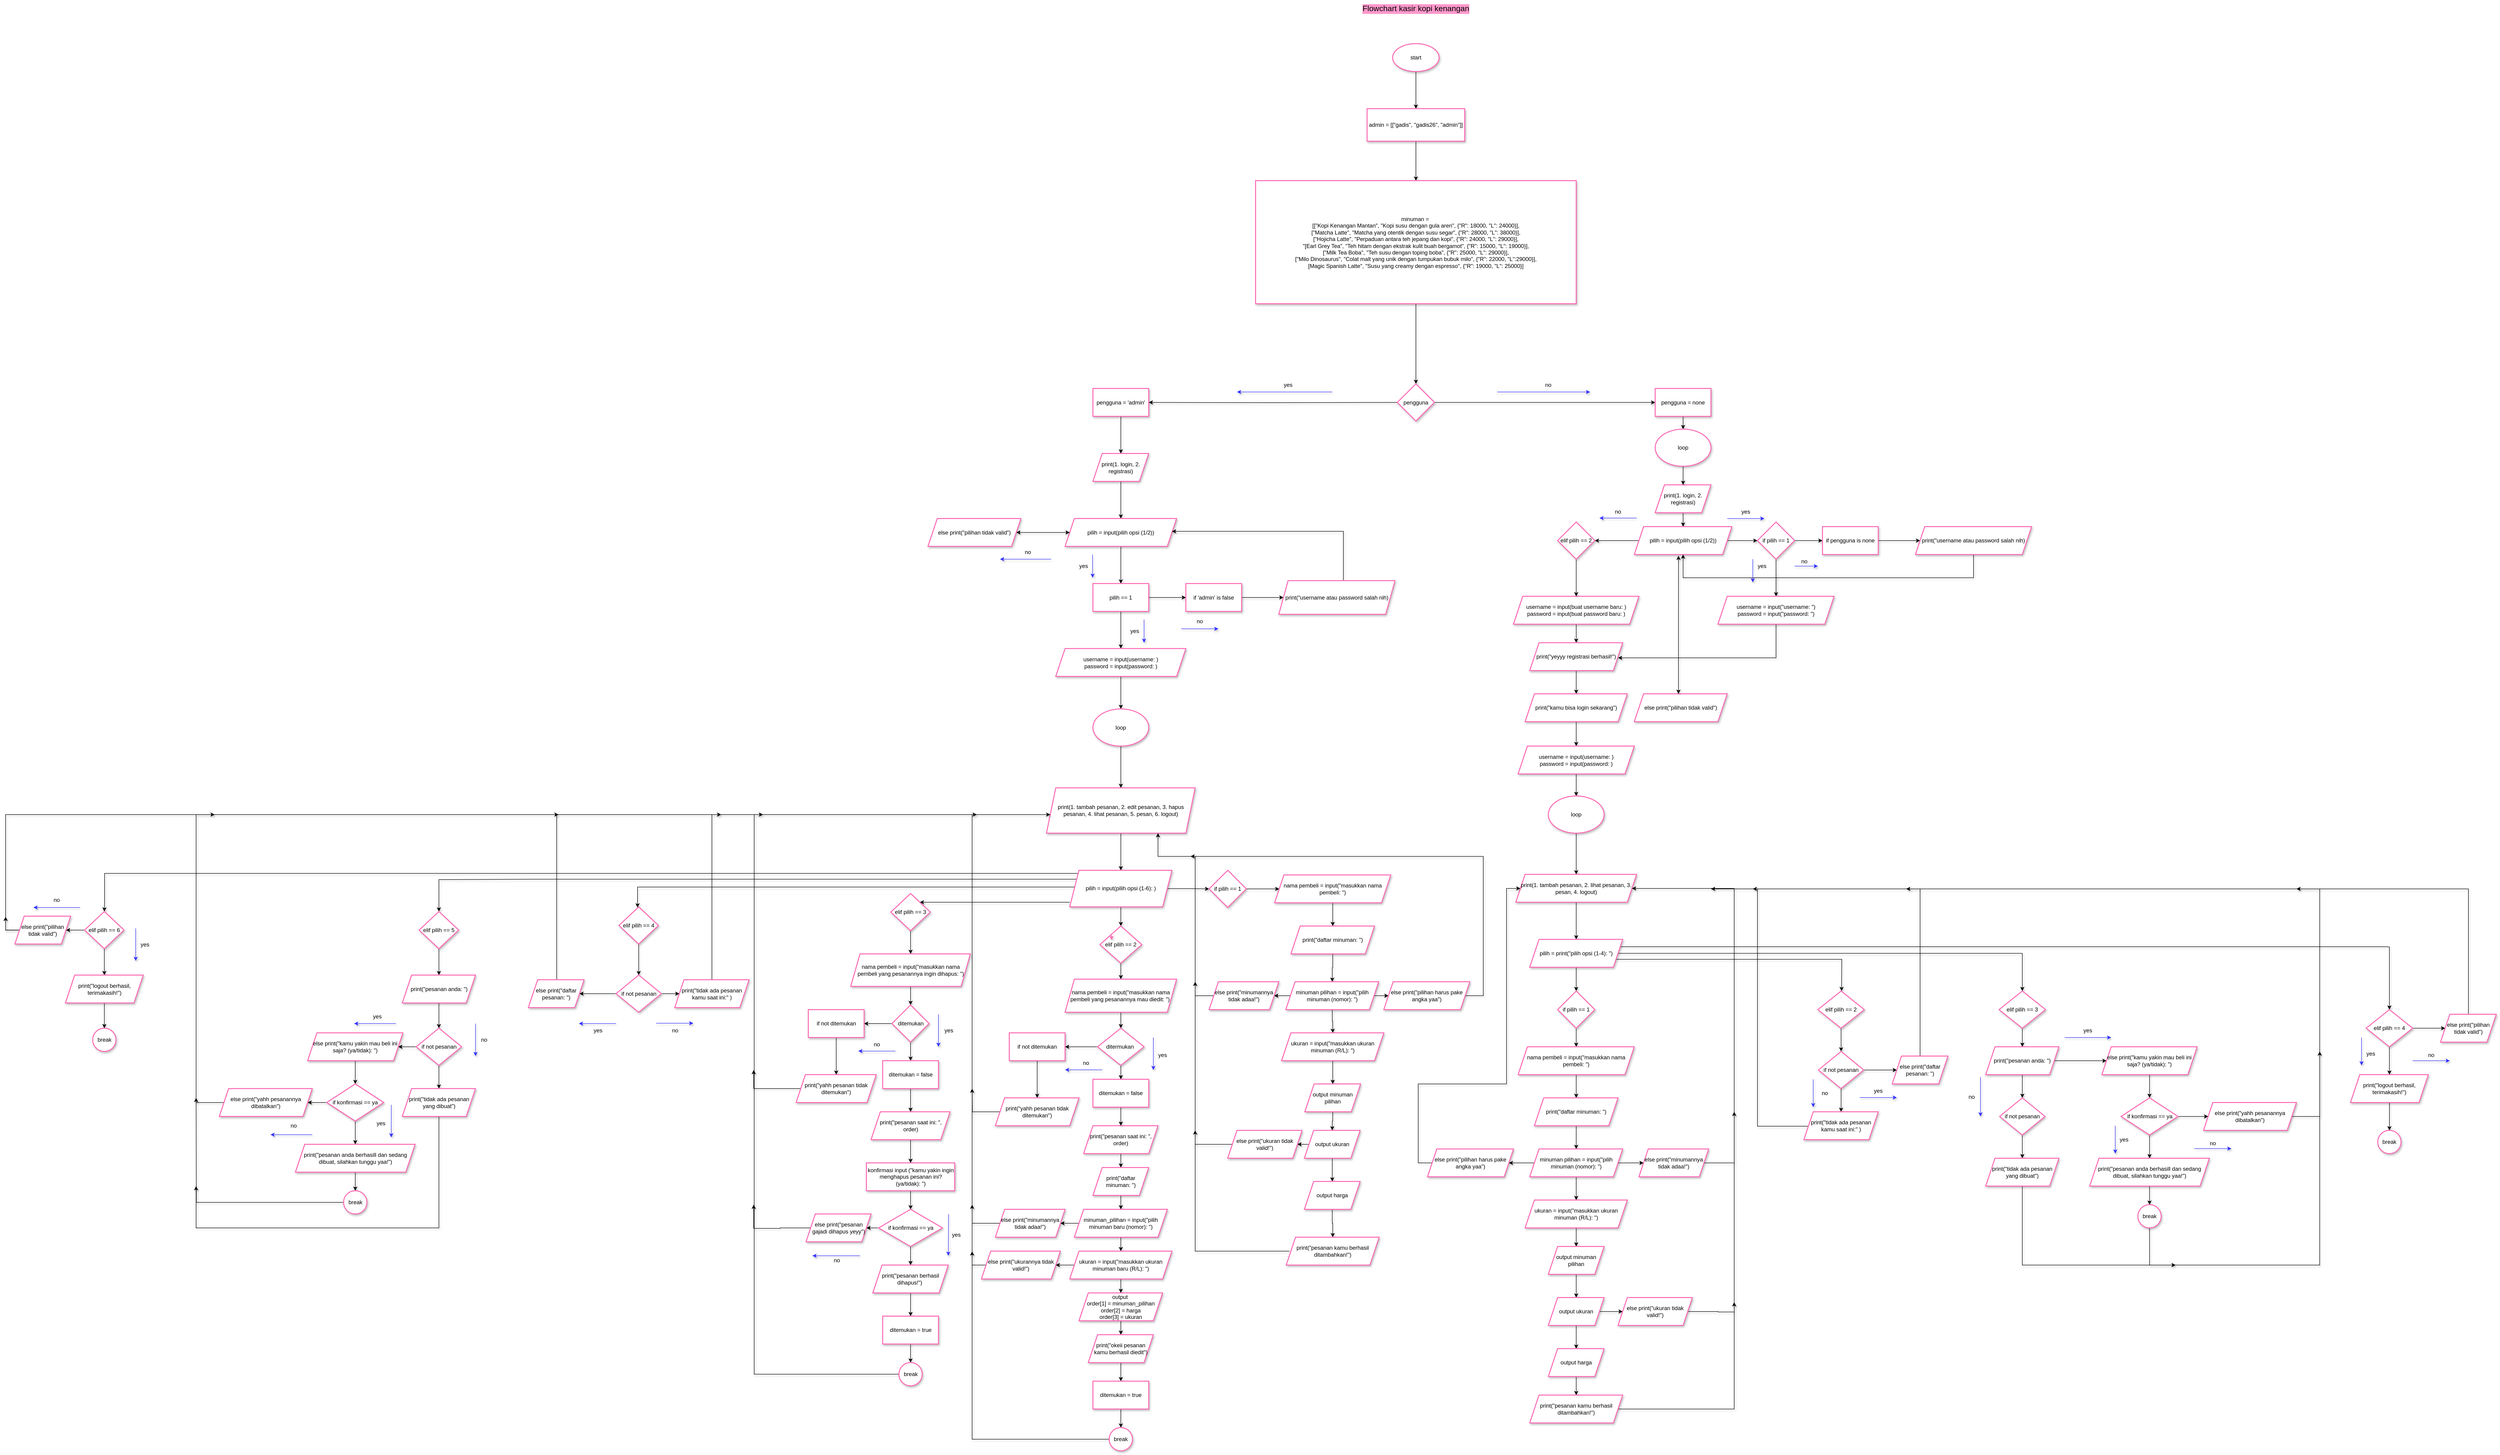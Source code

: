 <mxfile version="24.7.17">
  <diagram name="Page-1" id="MdGPRZ7WzTtF97H99Lpv">
    <mxGraphModel dx="10620" dy="3105" grid="1" gridSize="10" guides="1" tooltips="1" connect="1" arrows="1" fold="1" page="1" pageScale="1" pageWidth="850" pageHeight="1100" math="0" shadow="0">
      <root>
        <mxCell id="0" />
        <mxCell id="1" parent="0" />
        <mxCell id="lecyEH1_7dQEoqWnfNwJ-18" value="" style="edgeStyle=orthogonalEdgeStyle;rounded=0;orthogonalLoop=1;jettySize=auto;html=1;shadow=1;" parent="1" source="lecyEH1_7dQEoqWnfNwJ-2" target="lecyEH1_7dQEoqWnfNwJ-17" edge="1">
          <mxGeometry relative="1" as="geometry" />
        </mxCell>
        <mxCell id="lecyEH1_7dQEoqWnfNwJ-2" value="start" style="strokeWidth=2;html=1;shape=mxgraph.flowchart.start_1;whiteSpace=wrap;strokeColor=#FF66B3;shadow=1;" parent="1" vertex="1">
          <mxGeometry x="375" y="130" width="100" height="60" as="geometry" />
        </mxCell>
        <mxCell id="lecyEH1_7dQEoqWnfNwJ-3" value="Flowchart kasir kopi kenangan" style="text;html=1;align=center;verticalAlign=middle;whiteSpace=wrap;rounded=0;labelBackgroundColor=#FF99CC;fontSize=17;shadow=1;" parent="1" vertex="1">
          <mxGeometry x="309" y="40" width="232" height="30" as="geometry" />
        </mxCell>
        <mxCell id="lecyEH1_7dQEoqWnfNwJ-20" value="" style="edgeStyle=orthogonalEdgeStyle;rounded=0;orthogonalLoop=1;jettySize=auto;html=1;shadow=1;" parent="1" source="lecyEH1_7dQEoqWnfNwJ-17" target="lecyEH1_7dQEoqWnfNwJ-19" edge="1">
          <mxGeometry relative="1" as="geometry" />
        </mxCell>
        <mxCell id="lecyEH1_7dQEoqWnfNwJ-17" value="admin = [[&quot;gadis&quot;, &quot;gadis26&quot;, &quot;admin&quot;]]" style="whiteSpace=wrap;html=1;strokeWidth=2;strokeColor=#FF66B3;shadow=1;" parent="1" vertex="1">
          <mxGeometry x="320" y="270" width="210" height="70" as="geometry" />
        </mxCell>
        <mxCell id="B6lVx8g-9oQBr8UntsaS-2" value="" style="edgeStyle=orthogonalEdgeStyle;rounded=0;orthogonalLoop=1;jettySize=auto;html=1;shadow=1;" parent="1" source="lecyEH1_7dQEoqWnfNwJ-19" target="B6lVx8g-9oQBr8UntsaS-1" edge="1">
          <mxGeometry relative="1" as="geometry" />
        </mxCell>
        <mxCell id="lecyEH1_7dQEoqWnfNwJ-19" value="minuman =&amp;nbsp;&lt;div&gt;[&lt;span style=&quot;background-color: initial;&quot;&gt;[&quot;Kopi Kenangan Mantan&quot;, &quot;Kopi susu dengan gula aren&quot;, {&quot;R&quot;: 18000, &quot;L&quot;: 24000}],&lt;/span&gt;&lt;div&gt;[&quot;Matcha Latte&quot;, &quot;Matcha yang otentik dengan susu segar&quot;, {&quot;R&quot;: 28000, &quot;L&quot;: 38000}],&lt;/div&gt;&lt;div&gt;[&quot;Hojicha Latte&quot;, &quot;Perpaduan antara teh jepang dan kopi&quot;, {&quot;R&quot;: 24000, &quot;L&quot;: 29000}],&lt;/div&gt;&lt;div&gt;&quot;[Earl Grey Tea&quot;, &quot;Teh hitam dengan ekstrak kulit buah bergamot&quot;, {&quot;R&quot;: 15000, &quot;L&quot;: 19000}],&lt;/div&gt;&lt;div&gt;[&quot;Milk Tea Boba&quot;, &quot;Teh susu dengan toping boba&quot;, {&quot;R&quot;: 25000, &quot;L&quot;: 29000}],&lt;/div&gt;&lt;div&gt;[&quot;Milo Dinosaurus&quot;, &quot;Colat malt yang unik dengan tumpukan bubuk milo&quot;, {&quot;R&quot;: 22000, &quot;L&quot;:29000}],&lt;/div&gt;&lt;div&gt;[Magic Spanish Latte&quot;, &quot;Susu yang creamy dengan espresso&quot;, {&quot;R&quot;: 19000, &quot;L&quot;: 25000}]&lt;/div&gt;&lt;/div&gt;" style="whiteSpace=wrap;html=1;strokeWidth=2;strokeColor=#FF66B3;shadow=1;" parent="1" vertex="1">
          <mxGeometry x="80" y="425" width="690" height="265" as="geometry" />
        </mxCell>
        <mxCell id="lecyEH1_7dQEoqWnfNwJ-50" value="" style="edgeStyle=orthogonalEdgeStyle;rounded=0;orthogonalLoop=1;jettySize=auto;html=1;shadow=1;" parent="1" target="lecyEH1_7dQEoqWnfNwJ-49" edge="1">
          <mxGeometry relative="1" as="geometry">
            <mxPoint x="385" y="902.5" as="sourcePoint" />
          </mxGeometry>
        </mxCell>
        <mxCell id="lecyEH1_7dQEoqWnfNwJ-30" value="" style="edgeStyle=orthogonalEdgeStyle;rounded=0;orthogonalLoop=1;jettySize=auto;html=1;shadow=1;" parent="1" source="lecyEH1_7dQEoqWnfNwJ-27" target="lecyEH1_7dQEoqWnfNwJ-29" edge="1">
          <mxGeometry relative="1" as="geometry" />
        </mxCell>
        <mxCell id="lecyEH1_7dQEoqWnfNwJ-27" value="print(1. login, 2. registrasi)" style="shape=parallelogram;perimeter=parallelogramPerimeter;whiteSpace=wrap;html=1;fixedSize=1;strokeWidth=2;strokeColor=#FF66B3;shadow=1;" parent="1" vertex="1">
          <mxGeometry x="940" y="1080" width="120" height="60" as="geometry" />
        </mxCell>
        <mxCell id="lecyEH1_7dQEoqWnfNwJ-32" value="" style="edgeStyle=orthogonalEdgeStyle;rounded=0;orthogonalLoop=1;jettySize=auto;html=1;shadow=1;" parent="1" source="lecyEH1_7dQEoqWnfNwJ-29" target="lecyEH1_7dQEoqWnfNwJ-31" edge="1">
          <mxGeometry relative="1" as="geometry" />
        </mxCell>
        <mxCell id="lecyEH1_7dQEoqWnfNwJ-107" value="" style="edgeStyle=orthogonalEdgeStyle;rounded=0;orthogonalLoop=1;jettySize=auto;html=1;shadow=1;" parent="1" source="lecyEH1_7dQEoqWnfNwJ-29" target="lecyEH1_7dQEoqWnfNwJ-106" edge="1">
          <mxGeometry relative="1" as="geometry" />
        </mxCell>
        <mxCell id="lecyEH1_7dQEoqWnfNwJ-29" value="pilih = input(pilih opsi (1/2))" style="shape=parallelogram;perimeter=parallelogramPerimeter;whiteSpace=wrap;html=1;fixedSize=1;strokeWidth=2;strokeColor=#FF66B3;shadow=1;" parent="1" vertex="1">
          <mxGeometry x="895" y="1170" width="210" height="60" as="geometry" />
        </mxCell>
        <mxCell id="lecyEH1_7dQEoqWnfNwJ-98" value="" style="edgeStyle=orthogonalEdgeStyle;rounded=0;orthogonalLoop=1;jettySize=auto;html=1;shadow=1;" parent="1" source="lecyEH1_7dQEoqWnfNwJ-31" target="lecyEH1_7dQEoqWnfNwJ-95" edge="1">
          <mxGeometry relative="1" as="geometry" />
        </mxCell>
        <mxCell id="lecyEH1_7dQEoqWnfNwJ-100" value="" style="edgeStyle=orthogonalEdgeStyle;rounded=0;orthogonalLoop=1;jettySize=auto;html=1;shadow=1;" parent="1" source="lecyEH1_7dQEoqWnfNwJ-31" target="lecyEH1_7dQEoqWnfNwJ-99" edge="1">
          <mxGeometry relative="1" as="geometry" />
        </mxCell>
        <mxCell id="lecyEH1_7dQEoqWnfNwJ-31" value="if pilih == 1" style="rhombus;whiteSpace=wrap;html=1;strokeWidth=2;strokeColor=#FF66B3;shadow=1;" parent="1" vertex="1">
          <mxGeometry x="1160" y="1160" width="80" height="80" as="geometry" />
        </mxCell>
        <mxCell id="lecyEH1_7dQEoqWnfNwJ-114" value="" style="edgeStyle=orthogonalEdgeStyle;rounded=0;orthogonalLoop=1;jettySize=auto;html=1;shadow=1;" parent="1" source="lecyEH1_7dQEoqWnfNwJ-43" target="lecyEH1_7dQEoqWnfNwJ-113" edge="1">
          <mxGeometry relative="1" as="geometry" />
        </mxCell>
        <mxCell id="lecyEH1_7dQEoqWnfNwJ-43" value="username = input(buat username baru: )&lt;div&gt;password = input(buat password baru: )&lt;/div&gt;" style="shape=parallelogram;perimeter=parallelogramPerimeter;whiteSpace=wrap;html=1;fixedSize=1;strokeWidth=2;strokeColor=#FF66B3;shadow=1;" parent="1" vertex="1">
          <mxGeometry x="635" y="1320" width="270" height="60" as="geometry" />
        </mxCell>
        <mxCell id="lecyEH1_7dQEoqWnfNwJ-52" value="" style="edgeStyle=orthogonalEdgeStyle;rounded=0;orthogonalLoop=1;jettySize=auto;html=1;shadow=1;" parent="1" source="lecyEH1_7dQEoqWnfNwJ-49" target="lecyEH1_7dQEoqWnfNwJ-51" edge="1">
          <mxGeometry relative="1" as="geometry" />
        </mxCell>
        <mxCell id="lecyEH1_7dQEoqWnfNwJ-49" value="pengguna = &#39;admin&#39;" style="whiteSpace=wrap;html=1;strokeWidth=2;strokeColor=#FF66B3;shadow=1;" parent="1" vertex="1">
          <mxGeometry x="-270" y="872.5" width="120" height="60" as="geometry" />
        </mxCell>
        <mxCell id="lecyEH1_7dQEoqWnfNwJ-68" value="" style="edgeStyle=orthogonalEdgeStyle;rounded=0;orthogonalLoop=1;jettySize=auto;html=1;shadow=1;" parent="1" source="lecyEH1_7dQEoqWnfNwJ-51" target="lecyEH1_7dQEoqWnfNwJ-67" edge="1">
          <mxGeometry relative="1" as="geometry" />
        </mxCell>
        <mxCell id="lecyEH1_7dQEoqWnfNwJ-51" value="print(1. login, 2. registrasi)" style="shape=parallelogram;perimeter=parallelogramPerimeter;whiteSpace=wrap;html=1;fixedSize=1;strokeWidth=2;strokeColor=#FF66B3;shadow=1;" parent="1" vertex="1">
          <mxGeometry x="-270" y="1012.5" width="120" height="60" as="geometry" />
        </mxCell>
        <mxCell id="lecyEH1_7dQEoqWnfNwJ-61" value="" style="edgeStyle=orthogonalEdgeStyle;rounded=0;orthogonalLoop=1;jettySize=auto;html=1;shadow=1;" parent="1" target="lecyEH1_7dQEoqWnfNwJ-60" edge="1">
          <mxGeometry relative="1" as="geometry">
            <mxPoint x="-115.0" y="1180" as="sourcePoint" />
          </mxGeometry>
        </mxCell>
        <mxCell id="lecyEH1_7dQEoqWnfNwJ-70" value="" style="edgeStyle=orthogonalEdgeStyle;rounded=0;orthogonalLoop=1;jettySize=auto;html=1;shadow=1;" parent="1" source="lecyEH1_7dQEoqWnfNwJ-60" target="lecyEH1_7dQEoqWnfNwJ-69" edge="1">
          <mxGeometry relative="1" as="geometry" />
        </mxCell>
        <mxCell id="lecyEH1_7dQEoqWnfNwJ-129" value="" style="edgeStyle=orthogonalEdgeStyle;rounded=0;orthogonalLoop=1;jettySize=auto;html=1;shadow=1;" parent="1" source="lecyEH1_7dQEoqWnfNwJ-60" target="lecyEH1_7dQEoqWnfNwJ-128" edge="1">
          <mxGeometry relative="1" as="geometry" />
        </mxCell>
        <mxCell id="lecyEH1_7dQEoqWnfNwJ-60" value="pilih == 1" style="whiteSpace=wrap;html=1;strokeWidth=2;strokeColor=#FF66B3;shadow=1;" parent="1" vertex="1">
          <mxGeometry x="-270" y="1292.5" width="120" height="60" as="geometry" />
        </mxCell>
        <mxCell id="lecyEH1_7dQEoqWnfNwJ-67" value="pilih = input(pilih opsi (1/2))" style="shape=parallelogram;perimeter=parallelogramPerimeter;whiteSpace=wrap;html=1;fixedSize=1;strokeWidth=2;strokeColor=#FF66B3;shadow=1;" parent="1" vertex="1">
          <mxGeometry x="-330" y="1152.5" width="240" height="60" as="geometry" />
        </mxCell>
        <mxCell id="lecyEH1_7dQEoqWnfNwJ-72" value="" style="edgeStyle=orthogonalEdgeStyle;rounded=0;orthogonalLoop=1;jettySize=auto;html=1;shadow=1;" parent="1" source="lecyEH1_7dQEoqWnfNwJ-69" target="lecyEH1_7dQEoqWnfNwJ-71" edge="1">
          <mxGeometry relative="1" as="geometry" />
        </mxCell>
        <mxCell id="lecyEH1_7dQEoqWnfNwJ-69" value="username = input(username: )&lt;div&gt;password = input(password: )&lt;/div&gt;" style="shape=parallelogram;perimeter=parallelogramPerimeter;whiteSpace=wrap;html=1;fixedSize=1;strokeWidth=2;strokeColor=#FF66B3;shadow=1;" parent="1" vertex="1">
          <mxGeometry x="-350" y="1432.5" width="280" height="60" as="geometry" />
        </mxCell>
        <mxCell id="lecyEH1_7dQEoqWnfNwJ-78" value="" style="edgeStyle=orthogonalEdgeStyle;rounded=0;orthogonalLoop=1;jettySize=auto;html=1;shadow=1;" parent="1" source="lecyEH1_7dQEoqWnfNwJ-71" target="lecyEH1_7dQEoqWnfNwJ-77" edge="1">
          <mxGeometry relative="1" as="geometry" />
        </mxCell>
        <mxCell id="lecyEH1_7dQEoqWnfNwJ-71" value="loop" style="ellipse;whiteSpace=wrap;html=1;strokeWidth=2;strokeColor=#FF66B3;shadow=1;" parent="1" vertex="1">
          <mxGeometry x="-270" y="1562.5" width="120" height="80" as="geometry" />
        </mxCell>
        <mxCell id="lecyEH1_7dQEoqWnfNwJ-84" value="" style="edgeStyle=orthogonalEdgeStyle;rounded=0;orthogonalLoop=1;jettySize=auto;html=1;shadow=1;" parent="1" source="lecyEH1_7dQEoqWnfNwJ-77" target="lecyEH1_7dQEoqWnfNwJ-83" edge="1">
          <mxGeometry relative="1" as="geometry" />
        </mxCell>
        <mxCell id="lecyEH1_7dQEoqWnfNwJ-286" style="edgeStyle=orthogonalEdgeStyle;rounded=0;orthogonalLoop=1;jettySize=auto;html=1;exitX=0;exitY=0.25;exitDx=0;exitDy=0;entryX=0.5;entryY=0;entryDx=0;entryDy=0;shadow=1;" parent="1" target="lecyEH1_7dQEoqWnfNwJ-287" edge="1">
          <mxGeometry relative="1" as="geometry">
            <mxPoint x="-1670" y="1920" as="targetPoint" />
            <mxPoint x="-300.005" y="1929.091" as="sourcePoint" />
            <Array as="points">
              <mxPoint x="-1470" y="1929" />
              <mxPoint x="-1678" y="1930" />
            </Array>
          </mxGeometry>
        </mxCell>
        <mxCell id="lecyEH1_7dQEoqWnfNwJ-77" value="print(1. tambah pesanan, 2. edit pesanan, 3. hapus pesanan, 4. lihat pesanan, 5. pesan, 6. logout)" style="shape=parallelogram;perimeter=parallelogramPerimeter;whiteSpace=wrap;html=1;fixedSize=1;strokeWidth=2;strokeColor=#FF66B3;shadow=1;" parent="1" vertex="1">
          <mxGeometry x="-370" y="1732.5" width="320" height="97.5" as="geometry" />
        </mxCell>
        <mxCell id="lecyEH1_7dQEoqWnfNwJ-143" value="" style="edgeStyle=orthogonalEdgeStyle;rounded=0;orthogonalLoop=1;jettySize=auto;html=1;shadow=1;" parent="1" source="lecyEH1_7dQEoqWnfNwJ-83" target="lecyEH1_7dQEoqWnfNwJ-142" edge="1">
          <mxGeometry relative="1" as="geometry" />
        </mxCell>
        <mxCell id="lecyEH1_7dQEoqWnfNwJ-172" value="" style="edgeStyle=orthogonalEdgeStyle;rounded=0;orthogonalLoop=1;jettySize=auto;html=1;shadow=1;" parent="1" source="lecyEH1_7dQEoqWnfNwJ-83" target="lecyEH1_7dQEoqWnfNwJ-171" edge="1">
          <mxGeometry relative="1" as="geometry" />
        </mxCell>
        <mxCell id="lecyEH1_7dQEoqWnfNwJ-233" value="" style="edgeStyle=orthogonalEdgeStyle;rounded=0;orthogonalLoop=1;jettySize=auto;html=1;shadow=1;" parent="1" target="lecyEH1_7dQEoqWnfNwJ-232" edge="1">
          <mxGeometry relative="1" as="geometry">
            <mxPoint x="-320.003" y="1978.749" as="sourcePoint" />
            <mxPoint x="-622.963" y="1998.749" as="targetPoint" />
            <Array as="points">
              <mxPoint x="-540" y="1979" />
              <mxPoint x="-540" y="1979" />
            </Array>
          </mxGeometry>
        </mxCell>
        <mxCell id="lecyEH1_7dQEoqWnfNwJ-272" style="edgeStyle=orthogonalEdgeStyle;rounded=0;orthogonalLoop=1;jettySize=auto;html=1;exitX=0;exitY=0.25;exitDx=0;exitDy=0;shadow=1;" parent="1" source="lecyEH1_7dQEoqWnfNwJ-83" edge="1">
          <mxGeometry relative="1" as="geometry">
            <mxPoint x="-1250" y="1990" as="targetPoint" />
            <Array as="points">
              <mxPoint x="-1250" y="1946" />
            </Array>
          </mxGeometry>
        </mxCell>
        <mxCell id="lecyEH1_7dQEoqWnfNwJ-394" style="edgeStyle=orthogonalEdgeStyle;rounded=0;orthogonalLoop=1;jettySize=auto;html=1;exitX=0;exitY=0;exitDx=0;exitDy=0;entryX=0.5;entryY=0;entryDx=0;entryDy=0;shadow=1;" parent="1" source="lecyEH1_7dQEoqWnfNwJ-83" target="lecyEH1_7dQEoqWnfNwJ-314" edge="1">
          <mxGeometry relative="1" as="geometry">
            <mxPoint x="-2410" y="1920" as="targetPoint" />
            <Array as="points">
              <mxPoint x="-2397" y="1917" />
              <mxPoint x="-2397" y="1980" />
            </Array>
          </mxGeometry>
        </mxCell>
        <mxCell id="lecyEH1_7dQEoqWnfNwJ-83" value="pilih = input(pilih opsi (1-6): )" style="shape=parallelogram;perimeter=parallelogramPerimeter;whiteSpace=wrap;html=1;fixedSize=1;strokeWidth=2;strokeColor=#FF66B3;shadow=1;" parent="1" vertex="1">
          <mxGeometry x="-320" y="1910" width="220" height="78.75" as="geometry" />
        </mxCell>
        <mxCell id="lecyEH1_7dQEoqWnfNwJ-92" value="" style="edgeStyle=orthogonalEdgeStyle;rounded=0;orthogonalLoop=1;jettySize=auto;html=1;shadow=1;exitX=1;exitY=0.5;exitDx=0;exitDy=0;" parent="1" source="B6lVx8g-9oQBr8UntsaS-1" target="lecyEH1_7dQEoqWnfNwJ-91" edge="1">
          <mxGeometry relative="1" as="geometry">
            <mxPoint x="485" y="902.5" as="sourcePoint" />
          </mxGeometry>
        </mxCell>
        <mxCell id="lecyEH1_7dQEoqWnfNwJ-141" value="" style="edgeStyle=orthogonalEdgeStyle;rounded=0;orthogonalLoop=1;jettySize=auto;html=1;shadow=1;" parent="1" source="lecyEH1_7dQEoqWnfNwJ-91" target="lecyEH1_7dQEoqWnfNwJ-139" edge="1">
          <mxGeometry relative="1" as="geometry" />
        </mxCell>
        <mxCell id="lecyEH1_7dQEoqWnfNwJ-91" value="pengguna = none" style="whiteSpace=wrap;html=1;strokeWidth=2;strokeColor=#FF66B3;shadow=1;" parent="1" vertex="1">
          <mxGeometry x="940" y="872.5" width="120" height="60" as="geometry" />
        </mxCell>
        <mxCell id="lecyEH1_7dQEoqWnfNwJ-115" style="edgeStyle=orthogonalEdgeStyle;rounded=0;orthogonalLoop=1;jettySize=auto;html=1;exitX=0.5;exitY=1;exitDx=0;exitDy=0;entryX=1;entryY=0.5;entryDx=0;entryDy=0;shadow=1;" parent="1" edge="1">
          <mxGeometry relative="1" as="geometry">
            <mxPoint x="860.0" y="1452.5" as="targetPoint" />
            <mxPoint x="1200" y="1270" as="sourcePoint" />
            <Array as="points">
              <mxPoint x="1200" y="1452" />
            </Array>
          </mxGeometry>
        </mxCell>
        <mxCell id="lecyEH1_7dQEoqWnfNwJ-95" value="username = input(&quot;username: &quot;)&lt;div&gt;password = input(&quot;password: &quot;)&lt;/div&gt;" style="shape=parallelogram;perimeter=parallelogramPerimeter;whiteSpace=wrap;html=1;fixedSize=1;strokeWidth=2;strokeColor=#FF66B3;shadow=1;" parent="1" vertex="1">
          <mxGeometry x="1075" y="1320" width="250" height="60" as="geometry" />
        </mxCell>
        <mxCell id="lecyEH1_7dQEoqWnfNwJ-102" value="" style="edgeStyle=orthogonalEdgeStyle;rounded=0;orthogonalLoop=1;jettySize=auto;html=1;shadow=1;" parent="1" source="lecyEH1_7dQEoqWnfNwJ-99" target="lecyEH1_7dQEoqWnfNwJ-101" edge="1">
          <mxGeometry relative="1" as="geometry" />
        </mxCell>
        <mxCell id="lecyEH1_7dQEoqWnfNwJ-99" value="if pengguna is none" style="whiteSpace=wrap;html=1;strokeWidth=2;strokeColor=#FF66B3;shadow=1;" parent="1" vertex="1">
          <mxGeometry x="1300" y="1170" width="120" height="60" as="geometry" />
        </mxCell>
        <mxCell id="lecyEH1_7dQEoqWnfNwJ-105" style="edgeStyle=orthogonalEdgeStyle;rounded=0;orthogonalLoop=1;jettySize=auto;html=1;entryX=0.5;entryY=1;entryDx=0;entryDy=0;exitX=0.5;exitY=1;exitDx=0;exitDy=0;shadow=1;" parent="1" source="lecyEH1_7dQEoqWnfNwJ-101" target="lecyEH1_7dQEoqWnfNwJ-29" edge="1">
          <mxGeometry relative="1" as="geometry">
            <mxPoint x="1380" y="1220" as="targetPoint" />
            <mxPoint x="1557.0" y="1222" as="sourcePoint" />
            <Array as="points">
              <mxPoint x="1625" y="1280" />
              <mxPoint x="1000" y="1280" />
            </Array>
          </mxGeometry>
        </mxCell>
        <mxCell id="lecyEH1_7dQEoqWnfNwJ-101" value="print(&quot;username atau password salah nih)" style="shape=parallelogram;perimeter=parallelogramPerimeter;whiteSpace=wrap;html=1;fixedSize=1;strokeWidth=2;strokeColor=#FF66B3;shadow=1;" parent="1" vertex="1">
          <mxGeometry x="1500" y="1170" width="250" height="60" as="geometry" />
        </mxCell>
        <mxCell id="lecyEH1_7dQEoqWnfNwJ-108" style="edgeStyle=orthogonalEdgeStyle;rounded=0;orthogonalLoop=1;jettySize=auto;html=1;exitX=0.5;exitY=1;exitDx=0;exitDy=0;entryX=0.5;entryY=0;entryDx=0;entryDy=0;shadow=1;" parent="1" source="lecyEH1_7dQEoqWnfNwJ-106" target="lecyEH1_7dQEoqWnfNwJ-43" edge="1">
          <mxGeometry relative="1" as="geometry" />
        </mxCell>
        <mxCell id="lecyEH1_7dQEoqWnfNwJ-106" value="elif pilih == 2" style="rhombus;whiteSpace=wrap;html=1;strokeWidth=2;strokeColor=#FF66B3;shadow=1;" parent="1" vertex="1">
          <mxGeometry x="730" y="1160" width="80" height="80" as="geometry" />
        </mxCell>
        <mxCell id="lecyEH1_7dQEoqWnfNwJ-117" value="" style="edgeStyle=orthogonalEdgeStyle;rounded=0;orthogonalLoop=1;jettySize=auto;html=1;shadow=1;" parent="1" source="lecyEH1_7dQEoqWnfNwJ-113" target="lecyEH1_7dQEoqWnfNwJ-116" edge="1">
          <mxGeometry relative="1" as="geometry" />
        </mxCell>
        <mxCell id="lecyEH1_7dQEoqWnfNwJ-113" value="print(&quot;yeyyy registrasi berhasil!&quot;)" style="shape=parallelogram;perimeter=parallelogramPerimeter;whiteSpace=wrap;html=1;fixedSize=1;strokeWidth=2;strokeColor=#FF66B3;shadow=1;" parent="1" vertex="1">
          <mxGeometry x="670" y="1420" width="200" height="60" as="geometry" />
        </mxCell>
        <mxCell id="lecyEH1_7dQEoqWnfNwJ-322" value="" style="edgeStyle=orthogonalEdgeStyle;rounded=0;orthogonalLoop=1;jettySize=auto;html=1;shadow=1;" parent="1" source="lecyEH1_7dQEoqWnfNwJ-116" target="lecyEH1_7dQEoqWnfNwJ-321" edge="1">
          <mxGeometry relative="1" as="geometry" />
        </mxCell>
        <mxCell id="lecyEH1_7dQEoqWnfNwJ-116" value="print(&quot;kamu bisa login sekarang&quot;)" style="shape=parallelogram;perimeter=parallelogramPerimeter;whiteSpace=wrap;html=1;fixedSize=1;strokeWidth=2;strokeColor=#FF66B3;shadow=1;" parent="1" vertex="1">
          <mxGeometry x="660" y="1530" width="220" height="60" as="geometry" />
        </mxCell>
        <mxCell id="lecyEH1_7dQEoqWnfNwJ-125" value="else print(&quot;pilihan tidak valid&quot;)" style="shape=parallelogram;perimeter=parallelogramPerimeter;whiteSpace=wrap;html=1;fixedSize=1;strokeWidth=2;strokeColor=#FF66B3;shadow=1;" parent="1" vertex="1">
          <mxGeometry x="895" y="1530" width="200" height="60" as="geometry" />
        </mxCell>
        <mxCell id="lecyEH1_7dQEoqWnfNwJ-127" value="" style="endArrow=classic;startArrow=classic;html=1;rounded=0;entryX=0.453;entryY=1.044;entryDx=0;entryDy=0;entryPerimeter=0;shadow=1;" parent="1" edge="1">
          <mxGeometry width="50" height="50" relative="1" as="geometry">
            <mxPoint x="990" y="1530" as="sourcePoint" />
            <mxPoint x="990.13" y="1232.64" as="targetPoint" />
            <Array as="points">
              <mxPoint x="990" y="1420" />
            </Array>
          </mxGeometry>
        </mxCell>
        <mxCell id="lecyEH1_7dQEoqWnfNwJ-131" value="" style="edgeStyle=orthogonalEdgeStyle;rounded=0;orthogonalLoop=1;jettySize=auto;html=1;exitX=1;exitY=0.5;exitDx=0;exitDy=0;exitPerimeter=0;shadow=1;" parent="1" source="lecyEH1_7dQEoqWnfNwJ-128" edge="1">
          <mxGeometry relative="1" as="geometry">
            <mxPoint x="140" y="1322.5" as="targetPoint" />
          </mxGeometry>
        </mxCell>
        <mxCell id="lecyEH1_7dQEoqWnfNwJ-128" value="if &#39;admin&#39; is false" style="whiteSpace=wrap;html=1;strokeWidth=2;strokeColor=#FF66B3;shadow=1;" parent="1" vertex="1">
          <mxGeometry x="-70" y="1292.5" width="120" height="60" as="geometry" />
        </mxCell>
        <mxCell id="lecyEH1_7dQEoqWnfNwJ-133" style="edgeStyle=orthogonalEdgeStyle;rounded=0;orthogonalLoop=1;jettySize=auto;html=1;exitX=0.5;exitY=0;exitDx=0;exitDy=0;shadow=1;" parent="1" edge="1">
          <mxGeometry relative="1" as="geometry">
            <mxPoint x="-100" y="1180.25" as="targetPoint" />
            <mxPoint x="269" y="1286.25" as="sourcePoint" />
            <Array as="points">
              <mxPoint x="269" y="1180" />
              <mxPoint x="-81" y="1180" />
            </Array>
          </mxGeometry>
        </mxCell>
        <mxCell id="lecyEH1_7dQEoqWnfNwJ-132" value="print(&quot;username atau password salah nih)" style="shape=parallelogram;perimeter=parallelogramPerimeter;whiteSpace=wrap;html=1;fixedSize=1;strokeWidth=2;strokeColor=#FF66B3;shadow=1;" parent="1" vertex="1">
          <mxGeometry x="130" y="1286.25" width="250" height="72.5" as="geometry" />
        </mxCell>
        <mxCell id="lecyEH1_7dQEoqWnfNwJ-136" value="" style="endArrow=classic;startArrow=classic;html=1;rounded=0;exitX=1;exitY=0.5;exitDx=0;exitDy=0;shadow=1;" parent="1" source="lecyEH1_7dQEoqWnfNwJ-137" target="lecyEH1_7dQEoqWnfNwJ-67" edge="1">
          <mxGeometry width="50" height="50" relative="1" as="geometry">
            <mxPoint x="-380" y="1380" as="sourcePoint" />
            <mxPoint x="-330" y="1330" as="targetPoint" />
          </mxGeometry>
        </mxCell>
        <mxCell id="lecyEH1_7dQEoqWnfNwJ-137" value="else print(&quot;pilihan tidak valid&quot;)" style="shape=parallelogram;perimeter=parallelogramPerimeter;whiteSpace=wrap;html=1;fixedSize=1;strokeWidth=2;strokeColor=#FF66B3;shadow=1;" parent="1" vertex="1">
          <mxGeometry x="-625" y="1152.5" width="200" height="60" as="geometry" />
        </mxCell>
        <mxCell id="lecyEH1_7dQEoqWnfNwJ-140" value="" style="edgeStyle=orthogonalEdgeStyle;rounded=0;orthogonalLoop=1;jettySize=auto;html=1;shadow=1;" parent="1" source="lecyEH1_7dQEoqWnfNwJ-139" target="lecyEH1_7dQEoqWnfNwJ-27" edge="1">
          <mxGeometry relative="1" as="geometry" />
        </mxCell>
        <mxCell id="lecyEH1_7dQEoqWnfNwJ-139" value="loop" style="ellipse;whiteSpace=wrap;html=1;strokeWidth=2;strokeColor=#FF66B3;shadow=1;" parent="1" vertex="1">
          <mxGeometry x="940" y="960" width="120" height="80" as="geometry" />
        </mxCell>
        <mxCell id="lecyEH1_7dQEoqWnfNwJ-145" value="" style="edgeStyle=orthogonalEdgeStyle;rounded=0;orthogonalLoop=1;jettySize=auto;html=1;shadow=1;" parent="1" source="lecyEH1_7dQEoqWnfNwJ-142" target="lecyEH1_7dQEoqWnfNwJ-144" edge="1">
          <mxGeometry relative="1" as="geometry" />
        </mxCell>
        <mxCell id="lecyEH1_7dQEoqWnfNwJ-142" value="if pilih == 1" style="rhombus;whiteSpace=wrap;html=1;strokeWidth=2;strokeColor=#FF66B3;shadow=1;" parent="1" vertex="1">
          <mxGeometry x="-20" y="1910" width="80" height="80" as="geometry" />
        </mxCell>
        <mxCell id="lecyEH1_7dQEoqWnfNwJ-147" value="" style="edgeStyle=orthogonalEdgeStyle;rounded=0;orthogonalLoop=1;jettySize=auto;html=1;shadow=1;" parent="1" source="lecyEH1_7dQEoqWnfNwJ-144" target="lecyEH1_7dQEoqWnfNwJ-146" edge="1">
          <mxGeometry relative="1" as="geometry" />
        </mxCell>
        <mxCell id="lecyEH1_7dQEoqWnfNwJ-144" value="nama pembeli = input(&quot;masukkan nama pembeli: &quot;)" style="shape=parallelogram;perimeter=parallelogramPerimeter;whiteSpace=wrap;html=1;fixedSize=1;strokeWidth=2;strokeColor=#FF66B3;shadow=1;" parent="1" vertex="1">
          <mxGeometry x="121" y="1920" width="250" height="60" as="geometry" />
        </mxCell>
        <mxCell id="lecyEH1_7dQEoqWnfNwJ-149" value="" style="edgeStyle=orthogonalEdgeStyle;rounded=0;orthogonalLoop=1;jettySize=auto;html=1;shadow=1;" parent="1" source="lecyEH1_7dQEoqWnfNwJ-146" target="lecyEH1_7dQEoqWnfNwJ-148" edge="1">
          <mxGeometry relative="1" as="geometry" />
        </mxCell>
        <mxCell id="lecyEH1_7dQEoqWnfNwJ-146" value="print(&quot;daftar minuman: &quot;)" style="shape=parallelogram;perimeter=parallelogramPerimeter;whiteSpace=wrap;html=1;fixedSize=1;strokeWidth=2;strokeColor=#FF66B3;shadow=1;" parent="1" vertex="1">
          <mxGeometry x="156" y="2030" width="180" height="60" as="geometry" />
        </mxCell>
        <mxCell id="lecyEH1_7dQEoqWnfNwJ-155" value="" style="edgeStyle=orthogonalEdgeStyle;rounded=0;orthogonalLoop=1;jettySize=auto;html=1;shadow=1;" parent="1" source="lecyEH1_7dQEoqWnfNwJ-148" target="lecyEH1_7dQEoqWnfNwJ-154" edge="1">
          <mxGeometry relative="1" as="geometry" />
        </mxCell>
        <mxCell id="lecyEH1_7dQEoqWnfNwJ-168" value="" style="edgeStyle=orthogonalEdgeStyle;rounded=0;orthogonalLoop=1;jettySize=auto;html=1;shadow=1;" parent="1" source="lecyEH1_7dQEoqWnfNwJ-148" target="lecyEH1_7dQEoqWnfNwJ-167" edge="1">
          <mxGeometry relative="1" as="geometry" />
        </mxCell>
        <mxCell id="lecyEH1_7dQEoqWnfNwJ-170" value="" style="edgeStyle=orthogonalEdgeStyle;rounded=0;orthogonalLoop=1;jettySize=auto;html=1;shadow=1;" parent="1" source="lecyEH1_7dQEoqWnfNwJ-148" target="lecyEH1_7dQEoqWnfNwJ-169" edge="1">
          <mxGeometry relative="1" as="geometry" />
        </mxCell>
        <mxCell id="lecyEH1_7dQEoqWnfNwJ-148" value="minuman pilihan = input(&quot;pilih minuman (nomor): &quot;)" style="shape=parallelogram;perimeter=parallelogramPerimeter;whiteSpace=wrap;html=1;fixedSize=1;strokeWidth=2;strokeColor=#FF66B3;shadow=1;" parent="1" vertex="1">
          <mxGeometry x="145" y="2150" width="200" height="60" as="geometry" />
        </mxCell>
        <mxCell id="lecyEH1_7dQEoqWnfNwJ-157" value="" style="edgeStyle=orthogonalEdgeStyle;rounded=0;orthogonalLoop=1;jettySize=auto;html=1;shadow=1;" parent="1" source="lecyEH1_7dQEoqWnfNwJ-154" target="lecyEH1_7dQEoqWnfNwJ-156" edge="1">
          <mxGeometry relative="1" as="geometry" />
        </mxCell>
        <mxCell id="lecyEH1_7dQEoqWnfNwJ-154" value="ukuran = input(&quot;masukkan ukuran minuman (R/L): &quot;)" style="shape=parallelogram;perimeter=parallelogramPerimeter;whiteSpace=wrap;html=1;fixedSize=1;strokeWidth=2;strokeColor=#FF66B3;shadow=1;" parent="1" vertex="1">
          <mxGeometry x="136" y="2260" width="220" height="60" as="geometry" />
        </mxCell>
        <mxCell id="lecyEH1_7dQEoqWnfNwJ-159" value="" style="edgeStyle=orthogonalEdgeStyle;rounded=0;orthogonalLoop=1;jettySize=auto;html=1;shadow=1;" parent="1" source="lecyEH1_7dQEoqWnfNwJ-156" target="lecyEH1_7dQEoqWnfNwJ-158" edge="1">
          <mxGeometry relative="1" as="geometry" />
        </mxCell>
        <mxCell id="lecyEH1_7dQEoqWnfNwJ-156" value="output minuman pilihan" style="shape=parallelogram;perimeter=parallelogramPerimeter;whiteSpace=wrap;html=1;fixedSize=1;strokeWidth=2;strokeColor=#FF66B3;shadow=1;" parent="1" vertex="1">
          <mxGeometry x="186" y="2370" width="120" height="60" as="geometry" />
        </mxCell>
        <mxCell id="lecyEH1_7dQEoqWnfNwJ-161" value="" style="edgeStyle=orthogonalEdgeStyle;rounded=0;orthogonalLoop=1;jettySize=auto;html=1;shadow=1;" parent="1" source="lecyEH1_7dQEoqWnfNwJ-158" target="lecyEH1_7dQEoqWnfNwJ-160" edge="1">
          <mxGeometry relative="1" as="geometry" />
        </mxCell>
        <mxCell id="lecyEH1_7dQEoqWnfNwJ-166" value="" style="edgeStyle=orthogonalEdgeStyle;rounded=0;orthogonalLoop=1;jettySize=auto;html=1;shadow=1;" parent="1" source="lecyEH1_7dQEoqWnfNwJ-158" target="lecyEH1_7dQEoqWnfNwJ-165" edge="1">
          <mxGeometry relative="1" as="geometry" />
        </mxCell>
        <mxCell id="lecyEH1_7dQEoqWnfNwJ-158" value="output ukuran" style="shape=parallelogram;perimeter=parallelogramPerimeter;whiteSpace=wrap;html=1;fixedSize=1;strokeWidth=2;strokeColor=#FF66B3;shadow=1;" parent="1" vertex="1">
          <mxGeometry x="185" y="2470" width="120" height="60" as="geometry" />
        </mxCell>
        <mxCell id="lecyEH1_7dQEoqWnfNwJ-163" value="" style="edgeStyle=orthogonalEdgeStyle;rounded=0;orthogonalLoop=1;jettySize=auto;html=1;shadow=1;" parent="1" source="lecyEH1_7dQEoqWnfNwJ-160" target="lecyEH1_7dQEoqWnfNwJ-162" edge="1">
          <mxGeometry relative="1" as="geometry" />
        </mxCell>
        <mxCell id="lecyEH1_7dQEoqWnfNwJ-160" value="output harga" style="shape=parallelogram;perimeter=parallelogramPerimeter;whiteSpace=wrap;html=1;fixedSize=1;strokeWidth=2;strokeColor=#FF66B3;shadow=1;" parent="1" vertex="1">
          <mxGeometry x="185" y="2580" width="120" height="60" as="geometry" />
        </mxCell>
        <mxCell id="lecyEH1_7dQEoqWnfNwJ-195" style="edgeStyle=orthogonalEdgeStyle;rounded=0;orthogonalLoop=1;jettySize=auto;html=1;exitX=0;exitY=0.5;exitDx=0;exitDy=0;entryX=0.75;entryY=1;entryDx=0;entryDy=0;shadow=1;" parent="1" target="lecyEH1_7dQEoqWnfNwJ-77" edge="1">
          <mxGeometry relative="1" as="geometry">
            <mxPoint x="-130" y="1870" as="targetPoint" />
            <mxPoint x="153" y="2730" as="sourcePoint" />
            <Array as="points">
              <mxPoint x="-50" y="2730" />
              <mxPoint x="-50" y="1880" />
              <mxPoint x="-130" y="1880" />
            </Array>
          </mxGeometry>
        </mxCell>
        <mxCell id="lecyEH1_7dQEoqWnfNwJ-162" value="print(&quot;pesanan kamu berhasil ditambahkan!&quot;)" style="shape=parallelogram;perimeter=parallelogramPerimeter;whiteSpace=wrap;html=1;fixedSize=1;strokeWidth=2;strokeColor=#FF66B3;shadow=1;" parent="1" vertex="1">
          <mxGeometry x="146" y="2700" width="200" height="60" as="geometry" />
        </mxCell>
        <mxCell id="lecyEH1_7dQEoqWnfNwJ-267" style="edgeStyle=orthogonalEdgeStyle;rounded=0;orthogonalLoop=1;jettySize=auto;html=1;exitX=0;exitY=0.5;exitDx=0;exitDy=0;shadow=1;" parent="1" source="lecyEH1_7dQEoqWnfNwJ-165" edge="1">
          <mxGeometry relative="1" as="geometry">
            <mxPoint x="-50" y="2470" as="targetPoint" />
            <Array as="points">
              <mxPoint x="-50" y="2500" />
              <mxPoint x="-50" y="2500" />
            </Array>
          </mxGeometry>
        </mxCell>
        <mxCell id="lecyEH1_7dQEoqWnfNwJ-165" value="else print(&quot;ukuran tidak valid!&quot;)" style="shape=parallelogram;perimeter=parallelogramPerimeter;whiteSpace=wrap;html=1;fixedSize=1;strokeWidth=2;strokeColor=#FF66B3;shadow=1;" parent="1" vertex="1">
          <mxGeometry x="20" y="2470" width="160" height="60" as="geometry" />
        </mxCell>
        <mxCell id="lecyEH1_7dQEoqWnfNwJ-265" style="edgeStyle=orthogonalEdgeStyle;rounded=0;orthogonalLoop=1;jettySize=auto;html=1;exitX=0;exitY=0.5;exitDx=0;exitDy=0;shadow=1;" parent="1" source="lecyEH1_7dQEoqWnfNwJ-167" edge="1">
          <mxGeometry relative="1" as="geometry">
            <mxPoint x="-50" y="2150" as="targetPoint" />
            <Array as="points">
              <mxPoint x="-50" y="2180" />
              <mxPoint x="-50" y="2180" />
            </Array>
          </mxGeometry>
        </mxCell>
        <mxCell id="lecyEH1_7dQEoqWnfNwJ-167" value="else print(&quot;minumannya tidak adaa!&quot;)" style="shape=parallelogram;perimeter=parallelogramPerimeter;whiteSpace=wrap;html=1;fixedSize=1;strokeWidth=2;strokeColor=#FF66B3;shadow=1;" parent="1" vertex="1">
          <mxGeometry x="-20" y="2150" width="150" height="60" as="geometry" />
        </mxCell>
        <mxCell id="lecyEH1_7dQEoqWnfNwJ-266" style="edgeStyle=orthogonalEdgeStyle;rounded=0;orthogonalLoop=1;jettySize=auto;html=1;exitX=1;exitY=0.5;exitDx=0;exitDy=0;shadow=1;" parent="1" source="lecyEH1_7dQEoqWnfNwJ-169" edge="1">
          <mxGeometry relative="1" as="geometry">
            <mxPoint x="-60" y="1880" as="targetPoint" />
            <Array as="points">
              <mxPoint x="570" y="2180" />
              <mxPoint x="570" y="1880" />
            </Array>
          </mxGeometry>
        </mxCell>
        <mxCell id="lecyEH1_7dQEoqWnfNwJ-169" value="else print(&quot;pilihan harus pake angka yaa&quot;)" style="shape=parallelogram;perimeter=parallelogramPerimeter;whiteSpace=wrap;html=1;fixedSize=1;strokeWidth=2;strokeColor=#FF66B3;shadow=1;" parent="1" vertex="1">
          <mxGeometry x="356" y="2150" width="185" height="60" as="geometry" />
        </mxCell>
        <mxCell id="lecyEH1_7dQEoqWnfNwJ-174" value="" style="edgeStyle=orthogonalEdgeStyle;rounded=0;orthogonalLoop=1;jettySize=auto;html=1;shadow=1;" parent="1" source="lecyEH1_7dQEoqWnfNwJ-171" target="lecyEH1_7dQEoqWnfNwJ-173" edge="1">
          <mxGeometry relative="1" as="geometry" />
        </mxCell>
        <mxCell id="lecyEH1_7dQEoqWnfNwJ-171" value="elif pilih == 2" style="rhombus;whiteSpace=wrap;html=1;strokeWidth=2;strokeColor=#FF66B3;shadow=1;" parent="1" vertex="1">
          <mxGeometry x="-255" y="2030" width="90" height="80" as="geometry" />
        </mxCell>
        <mxCell id="lecyEH1_7dQEoqWnfNwJ-221" value="" style="edgeStyle=orthogonalEdgeStyle;rounded=0;orthogonalLoop=1;jettySize=auto;html=1;shadow=1;" parent="1" source="lecyEH1_7dQEoqWnfNwJ-173" target="lecyEH1_7dQEoqWnfNwJ-217" edge="1">
          <mxGeometry relative="1" as="geometry" />
        </mxCell>
        <mxCell id="lecyEH1_7dQEoqWnfNwJ-173" value="nama pembeli = input(&quot;masukkan nama pembeli yang pesanannya mau diedit: &quot;)&amp;nbsp;" style="shape=parallelogram;perimeter=parallelogramPerimeter;whiteSpace=wrap;html=1;fixedSize=1;strokeWidth=2;strokeColor=#FF66B3;shadow=1;" parent="1" vertex="1">
          <mxGeometry x="-330" y="2144.38" width="240" height="71.25" as="geometry" />
        </mxCell>
        <mxCell id="lecyEH1_7dQEoqWnfNwJ-184" value="" style="edgeStyle=orthogonalEdgeStyle;rounded=0;orthogonalLoop=1;jettySize=auto;html=1;shadow=1;" parent="1" source="lecyEH1_7dQEoqWnfNwJ-181" target="lecyEH1_7dQEoqWnfNwJ-183" edge="1">
          <mxGeometry relative="1" as="geometry" />
        </mxCell>
        <mxCell id="lecyEH1_7dQEoqWnfNwJ-181" value="print(&quot;pesanan saat ini: &quot;, order)" style="shape=parallelogram;perimeter=parallelogramPerimeter;whiteSpace=wrap;html=1;fixedSize=1;strokeWidth=2;strokeColor=#FF66B3;shadow=1;" parent="1" vertex="1">
          <mxGeometry x="-290" y="2460" width="160" height="60" as="geometry" />
        </mxCell>
        <mxCell id="lecyEH1_7dQEoqWnfNwJ-186" value="" style="edgeStyle=orthogonalEdgeStyle;rounded=0;orthogonalLoop=1;jettySize=auto;html=1;shadow=1;" parent="1" source="lecyEH1_7dQEoqWnfNwJ-183" target="lecyEH1_7dQEoqWnfNwJ-185" edge="1">
          <mxGeometry relative="1" as="geometry" />
        </mxCell>
        <mxCell id="lecyEH1_7dQEoqWnfNwJ-183" value="print(&quot;daftar minuman: &quot;)" style="shape=parallelogram;perimeter=parallelogramPerimeter;whiteSpace=wrap;html=1;fixedSize=1;strokeWidth=2;strokeColor=#FF66B3;shadow=1;" parent="1" vertex="1">
          <mxGeometry x="-270" y="2550" width="120" height="60" as="geometry" />
        </mxCell>
        <mxCell id="lecyEH1_7dQEoqWnfNwJ-188" value="" style="edgeStyle=orthogonalEdgeStyle;rounded=0;orthogonalLoop=1;jettySize=auto;html=1;shadow=1;" parent="1" source="lecyEH1_7dQEoqWnfNwJ-185" target="lecyEH1_7dQEoqWnfNwJ-187" edge="1">
          <mxGeometry relative="1" as="geometry" />
        </mxCell>
        <mxCell id="lecyEH1_7dQEoqWnfNwJ-211" value="" style="edgeStyle=orthogonalEdgeStyle;rounded=0;orthogonalLoop=1;jettySize=auto;html=1;shadow=1;" parent="1" source="lecyEH1_7dQEoqWnfNwJ-185" target="lecyEH1_7dQEoqWnfNwJ-210" edge="1">
          <mxGeometry relative="1" as="geometry" />
        </mxCell>
        <mxCell id="lecyEH1_7dQEoqWnfNwJ-185" value="minuman_pilihan = input(&quot;pilih minuman baru (nomor): &quot;)" style="shape=parallelogram;perimeter=parallelogramPerimeter;whiteSpace=wrap;html=1;fixedSize=1;strokeWidth=2;strokeColor=#FF66B3;shadow=1;" parent="1" vertex="1">
          <mxGeometry x="-310" y="2640" width="200" height="60" as="geometry" />
        </mxCell>
        <mxCell id="lecyEH1_7dQEoqWnfNwJ-190" value="" style="edgeStyle=orthogonalEdgeStyle;rounded=0;orthogonalLoop=1;jettySize=auto;html=1;shadow=1;" parent="1" source="lecyEH1_7dQEoqWnfNwJ-187" target="lecyEH1_7dQEoqWnfNwJ-189" edge="1">
          <mxGeometry relative="1" as="geometry" />
        </mxCell>
        <mxCell id="lecyEH1_7dQEoqWnfNwJ-209" value="" style="edgeStyle=orthogonalEdgeStyle;rounded=0;orthogonalLoop=1;jettySize=auto;html=1;shadow=1;" parent="1" source="lecyEH1_7dQEoqWnfNwJ-187" target="lecyEH1_7dQEoqWnfNwJ-208" edge="1">
          <mxGeometry relative="1" as="geometry" />
        </mxCell>
        <mxCell id="lecyEH1_7dQEoqWnfNwJ-187" value="ukuran = input(&quot;masukkan ukuran minuman baru (R/L): &quot;)" style="shape=parallelogram;perimeter=parallelogramPerimeter;whiteSpace=wrap;html=1;fixedSize=1;strokeWidth=2;strokeColor=#FF66B3;shadow=1;" parent="1" vertex="1">
          <mxGeometry x="-320" y="2730" width="220" height="60" as="geometry" />
        </mxCell>
        <mxCell id="lecyEH1_7dQEoqWnfNwJ-192" value="" style="edgeStyle=orthogonalEdgeStyle;rounded=0;orthogonalLoop=1;jettySize=auto;html=1;shadow=1;" parent="1" source="lecyEH1_7dQEoqWnfNwJ-189" target="lecyEH1_7dQEoqWnfNwJ-191" edge="1">
          <mxGeometry relative="1" as="geometry" />
        </mxCell>
        <mxCell id="lecyEH1_7dQEoqWnfNwJ-189" value="output&amp;nbsp;&lt;div&gt;order[1] = minuman_pilihan&lt;div&gt;order[2] = harga&lt;/div&gt;&lt;div&gt;order[3] = ukuran&lt;/div&gt;&lt;/div&gt;" style="shape=parallelogram;perimeter=parallelogramPerimeter;whiteSpace=wrap;html=1;fixedSize=1;strokeWidth=2;strokeColor=#FF66B3;shadow=1;" parent="1" vertex="1">
          <mxGeometry x="-300" y="2820" width="180" height="60" as="geometry" />
        </mxCell>
        <mxCell id="lecyEH1_7dQEoqWnfNwJ-194" value="" style="edgeStyle=orthogonalEdgeStyle;rounded=0;orthogonalLoop=1;jettySize=auto;html=1;shadow=1;" parent="1" source="lecyEH1_7dQEoqWnfNwJ-191" target="lecyEH1_7dQEoqWnfNwJ-193" edge="1">
          <mxGeometry relative="1" as="geometry" />
        </mxCell>
        <mxCell id="lecyEH1_7dQEoqWnfNwJ-191" value="print(&quot;okeii pesanan kamu berhasil diedit&quot;)" style="shape=parallelogram;perimeter=parallelogramPerimeter;whiteSpace=wrap;html=1;fixedSize=1;strokeWidth=2;strokeColor=#FF66B3;shadow=1;" parent="1" vertex="1">
          <mxGeometry x="-280" y="2910" width="140" height="60" as="geometry" />
        </mxCell>
        <mxCell id="lecyEH1_7dQEoqWnfNwJ-207" value="" style="edgeStyle=orthogonalEdgeStyle;rounded=0;orthogonalLoop=1;jettySize=auto;html=1;shadow=1;" parent="1" source="lecyEH1_7dQEoqWnfNwJ-193" target="lecyEH1_7dQEoqWnfNwJ-206" edge="1">
          <mxGeometry relative="1" as="geometry" />
        </mxCell>
        <mxCell id="lecyEH1_7dQEoqWnfNwJ-193" value="ditemukan = true" style="whiteSpace=wrap;html=1;strokeWidth=2;strokeColor=#FF66B3;shadow=1;" parent="1" vertex="1">
          <mxGeometry x="-270" y="3010" width="120" height="60" as="geometry" />
        </mxCell>
        <mxCell id="lecyEH1_7dQEoqWnfNwJ-230" style="edgeStyle=orthogonalEdgeStyle;rounded=0;orthogonalLoop=1;jettySize=auto;html=1;shadow=1;" parent="1" source="lecyEH1_7dQEoqWnfNwJ-206" target="lecyEH1_7dQEoqWnfNwJ-77" edge="1">
          <mxGeometry relative="1" as="geometry">
            <mxPoint x="-532" y="1790" as="targetPoint" />
            <mxPoint x="-240" y="3140" as="sourcePoint" />
            <Array as="points">
              <mxPoint x="-530" y="3135" />
              <mxPoint x="-530" y="1790" />
            </Array>
          </mxGeometry>
        </mxCell>
        <mxCell id="lecyEH1_7dQEoqWnfNwJ-206" value="break" style="strokeWidth=2;html=1;shape=mxgraph.flowchart.start_2;whiteSpace=wrap;strokeColor=#FF66B3;shadow=1;" parent="1" vertex="1">
          <mxGeometry x="-235" y="3110" width="50" height="50" as="geometry" />
        </mxCell>
        <mxCell id="lecyEH1_7dQEoqWnfNwJ-269" style="edgeStyle=orthogonalEdgeStyle;rounded=0;orthogonalLoop=1;jettySize=auto;html=1;exitX=0;exitY=0.5;exitDx=0;exitDy=0;shadow=1;" parent="1" source="lecyEH1_7dQEoqWnfNwJ-208" edge="1">
          <mxGeometry relative="1" as="geometry">
            <mxPoint x="-530" y="2730" as="targetPoint" />
          </mxGeometry>
        </mxCell>
        <mxCell id="lecyEH1_7dQEoqWnfNwJ-208" value="else print(&quot;ukurannya tidak valid!&quot;)" style="shape=parallelogram;perimeter=parallelogramPerimeter;whiteSpace=wrap;html=1;fixedSize=1;strokeWidth=2;strokeColor=#FF66B3;shadow=1;" parent="1" vertex="1">
          <mxGeometry x="-510" y="2730" width="170" height="60" as="geometry" />
        </mxCell>
        <mxCell id="lecyEH1_7dQEoqWnfNwJ-268" style="edgeStyle=orthogonalEdgeStyle;rounded=0;orthogonalLoop=1;jettySize=auto;html=1;exitX=0;exitY=0.5;exitDx=0;exitDy=0;shadow=1;" parent="1" source="lecyEH1_7dQEoqWnfNwJ-210" edge="1">
          <mxGeometry relative="1" as="geometry">
            <mxPoint x="-530" y="2630" as="targetPoint" />
            <Array as="points">
              <mxPoint x="-530" y="2670" />
              <mxPoint x="-530" y="2670" />
            </Array>
          </mxGeometry>
        </mxCell>
        <mxCell id="lecyEH1_7dQEoqWnfNwJ-210" value="else print(&quot;minumannya tidak adaa!&quot;)" style="shape=parallelogram;perimeter=parallelogramPerimeter;whiteSpace=wrap;html=1;fixedSize=1;strokeWidth=2;strokeColor=#FF66B3;shadow=1;" parent="1" vertex="1">
          <mxGeometry x="-480" y="2640" width="150" height="60" as="geometry" />
        </mxCell>
        <mxCell id="lecyEH1_7dQEoqWnfNwJ-224" value="" style="edgeStyle=orthogonalEdgeStyle;rounded=0;orthogonalLoop=1;jettySize=auto;html=1;shadow=1;" parent="1" source="lecyEH1_7dQEoqWnfNwJ-217" target="lecyEH1_7dQEoqWnfNwJ-223" edge="1">
          <mxGeometry relative="1" as="geometry" />
        </mxCell>
        <mxCell id="kSkdEOeRUaogE-70lGmU-55" value="" style="edgeStyle=orthogonalEdgeStyle;rounded=0;orthogonalLoop=1;jettySize=auto;html=1;shadow=1;" edge="1" parent="1" source="lecyEH1_7dQEoqWnfNwJ-217" target="lecyEH1_7dQEoqWnfNwJ-226">
          <mxGeometry relative="1" as="geometry" />
        </mxCell>
        <mxCell id="lecyEH1_7dQEoqWnfNwJ-217" value="ditermukan&amp;nbsp;" style="rhombus;whiteSpace=wrap;html=1;strokeWidth=2;strokeColor=#FF66B3;shadow=1;" parent="1" vertex="1">
          <mxGeometry x="-260" y="2250" width="100" height="80" as="geometry" />
        </mxCell>
        <mxCell id="lecyEH1_7dQEoqWnfNwJ-225" value="" style="edgeStyle=orthogonalEdgeStyle;rounded=0;orthogonalLoop=1;jettySize=auto;html=1;shadow=1;" parent="1" source="lecyEH1_7dQEoqWnfNwJ-223" target="lecyEH1_7dQEoqWnfNwJ-181" edge="1">
          <mxGeometry relative="1" as="geometry" />
        </mxCell>
        <mxCell id="lecyEH1_7dQEoqWnfNwJ-223" value="ditemukan = false" style="whiteSpace=wrap;html=1;strokeWidth=2;strokeColor=#FF66B3;shadow=1;" parent="1" vertex="1">
          <mxGeometry x="-270" y="2360" width="120" height="60" as="geometry" />
        </mxCell>
        <mxCell id="lecyEH1_7dQEoqWnfNwJ-229" value="" style="edgeStyle=orthogonalEdgeStyle;rounded=0;orthogonalLoop=1;jettySize=auto;html=1;shadow=1;" parent="1" source="lecyEH1_7dQEoqWnfNwJ-226" target="lecyEH1_7dQEoqWnfNwJ-228" edge="1">
          <mxGeometry relative="1" as="geometry" />
        </mxCell>
        <mxCell id="lecyEH1_7dQEoqWnfNwJ-226" value="if not ditemukan" style="whiteSpace=wrap;html=1;strokeWidth=2;strokeColor=#FF66B3;shadow=1;" parent="1" vertex="1">
          <mxGeometry x="-450" y="2260" width="120" height="60" as="geometry" />
        </mxCell>
        <mxCell id="lecyEH1_7dQEoqWnfNwJ-260" value="" style="edgeStyle=orthogonalEdgeStyle;rounded=0;orthogonalLoop=1;jettySize=auto;html=1;shadow=1;" parent="1" source="lecyEH1_7dQEoqWnfNwJ-228" edge="1">
          <mxGeometry relative="1" as="geometry">
            <mxPoint x="-530" y="2380" as="targetPoint" />
          </mxGeometry>
        </mxCell>
        <mxCell id="lecyEH1_7dQEoqWnfNwJ-228" value="print(&quot;yahh pesanan tidak ditemukan&quot;)" style="shape=parallelogram;perimeter=parallelogramPerimeter;whiteSpace=wrap;html=1;fixedSize=1;strokeWidth=2;strokeColor=#FF66B3;shadow=1;" parent="1" vertex="1">
          <mxGeometry x="-480" y="2400" width="180" height="60" as="geometry" />
        </mxCell>
        <mxCell id="lecyEH1_7dQEoqWnfNwJ-235" value="" style="edgeStyle=orthogonalEdgeStyle;rounded=0;orthogonalLoop=1;jettySize=auto;html=1;shadow=1;" parent="1" source="lecyEH1_7dQEoqWnfNwJ-232" target="lecyEH1_7dQEoqWnfNwJ-234" edge="1">
          <mxGeometry relative="1" as="geometry" />
        </mxCell>
        <mxCell id="lecyEH1_7dQEoqWnfNwJ-232" value="elif pilih == 3" style="rhombus;whiteSpace=wrap;html=1;strokeWidth=2;strokeColor=#FF66B3;shadow=1;" parent="1" vertex="1">
          <mxGeometry x="-705" y="1960" width="85" height="80" as="geometry" />
        </mxCell>
        <mxCell id="lecyEH1_7dQEoqWnfNwJ-237" value="" style="edgeStyle=orthogonalEdgeStyle;rounded=0;orthogonalLoop=1;jettySize=auto;html=1;shadow=1;" parent="1" source="lecyEH1_7dQEoqWnfNwJ-234" target="lecyEH1_7dQEoqWnfNwJ-236" edge="1">
          <mxGeometry relative="1" as="geometry" />
        </mxCell>
        <mxCell id="lecyEH1_7dQEoqWnfNwJ-234" value="nama pembeli = input(&quot;masukkan nama pembeli yang pesanannya ingin dihapus: &quot;)" style="shape=parallelogram;perimeter=parallelogramPerimeter;whiteSpace=wrap;html=1;fixedSize=1;strokeWidth=2;strokeColor=#FF66B3;shadow=1;" parent="1" vertex="1">
          <mxGeometry x="-791.25" y="2090" width="257.5" height="70" as="geometry" />
        </mxCell>
        <mxCell id="lecyEH1_7dQEoqWnfNwJ-239" value="" style="edgeStyle=orthogonalEdgeStyle;rounded=0;orthogonalLoop=1;jettySize=auto;html=1;shadow=1;" parent="1" source="lecyEH1_7dQEoqWnfNwJ-236" target="lecyEH1_7dQEoqWnfNwJ-238" edge="1">
          <mxGeometry relative="1" as="geometry" />
        </mxCell>
        <mxCell id="lecyEH1_7dQEoqWnfNwJ-257" value="" style="edgeStyle=orthogonalEdgeStyle;rounded=0;orthogonalLoop=1;jettySize=auto;html=1;shadow=1;" parent="1" source="lecyEH1_7dQEoqWnfNwJ-236" target="lecyEH1_7dQEoqWnfNwJ-256" edge="1">
          <mxGeometry relative="1" as="geometry" />
        </mxCell>
        <mxCell id="lecyEH1_7dQEoqWnfNwJ-236" value="ditemukan" style="rhombus;whiteSpace=wrap;html=1;strokeWidth=2;strokeColor=#FF66B3;shadow=1;" parent="1" vertex="1">
          <mxGeometry x="-702.5" y="2200" width="80" height="80" as="geometry" />
        </mxCell>
        <mxCell id="lecyEH1_7dQEoqWnfNwJ-241" value="" style="edgeStyle=orthogonalEdgeStyle;rounded=0;orthogonalLoop=1;jettySize=auto;html=1;shadow=1;" parent="1" source="lecyEH1_7dQEoqWnfNwJ-238" target="lecyEH1_7dQEoqWnfNwJ-240" edge="1">
          <mxGeometry relative="1" as="geometry" />
        </mxCell>
        <mxCell id="lecyEH1_7dQEoqWnfNwJ-238" value="ditemukan = false" style="whiteSpace=wrap;html=1;strokeWidth=2;strokeColor=#FF66B3;shadow=1;" parent="1" vertex="1">
          <mxGeometry x="-722.5" y="2320" width="120" height="60" as="geometry" />
        </mxCell>
        <mxCell id="lecyEH1_7dQEoqWnfNwJ-245" value="" style="edgeStyle=orthogonalEdgeStyle;rounded=0;orthogonalLoop=1;jettySize=auto;html=1;shadow=1;" parent="1" source="lecyEH1_7dQEoqWnfNwJ-240" target="lecyEH1_7dQEoqWnfNwJ-244" edge="1">
          <mxGeometry relative="1" as="geometry" />
        </mxCell>
        <mxCell id="lecyEH1_7dQEoqWnfNwJ-240" value="print(&quot;pesanan saat ini: &quot;,&lt;div&gt;order)&lt;/div&gt;" style="shape=parallelogram;perimeter=parallelogramPerimeter;whiteSpace=wrap;html=1;fixedSize=1;strokeWidth=2;strokeColor=#FF66B3;shadow=1;" parent="1" vertex="1">
          <mxGeometry x="-747.5" y="2430" width="170" height="60" as="geometry" />
        </mxCell>
        <mxCell id="lecyEH1_7dQEoqWnfNwJ-247" value="" style="edgeStyle=orthogonalEdgeStyle;rounded=0;orthogonalLoop=1;jettySize=auto;html=1;shadow=1;" parent="1" source="lecyEH1_7dQEoqWnfNwJ-244" target="lecyEH1_7dQEoqWnfNwJ-246" edge="1">
          <mxGeometry relative="1" as="geometry" />
        </mxCell>
        <mxCell id="lecyEH1_7dQEoqWnfNwJ-244" value="konfirmasi input (&quot;kamu yakin ingin menghapus pesanan ini? (ya/tidak): &quot;)" style="whiteSpace=wrap;html=1;strokeWidth=2;strokeColor=#FF66B3;shadow=1;" parent="1" vertex="1">
          <mxGeometry x="-757.5" y="2540" width="190" height="60" as="geometry" />
        </mxCell>
        <mxCell id="lecyEH1_7dQEoqWnfNwJ-249" value="" style="edgeStyle=orthogonalEdgeStyle;rounded=0;orthogonalLoop=1;jettySize=auto;html=1;shadow=1;" parent="1" source="lecyEH1_7dQEoqWnfNwJ-246" target="lecyEH1_7dQEoqWnfNwJ-248" edge="1">
          <mxGeometry relative="1" as="geometry" />
        </mxCell>
        <mxCell id="lecyEH1_7dQEoqWnfNwJ-251" value="" style="edgeStyle=orthogonalEdgeStyle;rounded=0;orthogonalLoop=1;jettySize=auto;html=1;shadow=1;" parent="1" source="lecyEH1_7dQEoqWnfNwJ-246" target="lecyEH1_7dQEoqWnfNwJ-250" edge="1">
          <mxGeometry relative="1" as="geometry" />
        </mxCell>
        <mxCell id="lecyEH1_7dQEoqWnfNwJ-246" value="if konfirmasi == ya" style="rhombus;whiteSpace=wrap;html=1;strokeWidth=2;strokeColor=#FF66B3;shadow=1;" parent="1" vertex="1">
          <mxGeometry x="-731.25" y="2640" width="137.5" height="80" as="geometry" />
        </mxCell>
        <mxCell id="lecyEH1_7dQEoqWnfNwJ-253" value="" style="edgeStyle=orthogonalEdgeStyle;rounded=0;orthogonalLoop=1;jettySize=auto;html=1;shadow=1;" parent="1" source="lecyEH1_7dQEoqWnfNwJ-248" target="lecyEH1_7dQEoqWnfNwJ-252" edge="1">
          <mxGeometry relative="1" as="geometry" />
        </mxCell>
        <mxCell id="lecyEH1_7dQEoqWnfNwJ-248" value="print(&quot;pesanan berhasil dihapus!&quot;)&amp;nbsp;" style="shape=parallelogram;perimeter=parallelogramPerimeter;whiteSpace=wrap;html=1;fixedSize=1;strokeWidth=2;strokeColor=#FF66B3;shadow=1;" parent="1" vertex="1">
          <mxGeometry x="-743.75" y="2760" width="162.5" height="60" as="geometry" />
        </mxCell>
        <mxCell id="lecyEH1_7dQEoqWnfNwJ-270" style="edgeStyle=orthogonalEdgeStyle;rounded=0;orthogonalLoop=1;jettySize=auto;html=1;exitX=0;exitY=0.5;exitDx=0;exitDy=0;shadow=1;" parent="1" source="lecyEH1_7dQEoqWnfNwJ-250" edge="1">
          <mxGeometry relative="1" as="geometry">
            <mxPoint x="-1000" y="2630" as="targetPoint" />
            <Array as="points">
              <mxPoint x="-943" y="2680" />
              <mxPoint x="-943" y="2681" />
              <mxPoint x="-1000" y="2681" />
            </Array>
          </mxGeometry>
        </mxCell>
        <mxCell id="lecyEH1_7dQEoqWnfNwJ-250" value="else print(&quot;pesanan gajadi dihapus yeyy&quot;)" style="shape=parallelogram;perimeter=parallelogramPerimeter;whiteSpace=wrap;html=1;fixedSize=1;strokeWidth=2;strokeColor=#FF66B3;shadow=1;" parent="1" vertex="1">
          <mxGeometry x="-887.5" y="2650" width="140" height="60" as="geometry" />
        </mxCell>
        <mxCell id="lecyEH1_7dQEoqWnfNwJ-255" value="" style="edgeStyle=orthogonalEdgeStyle;rounded=0;orthogonalLoop=1;jettySize=auto;html=1;shadow=1;" parent="1" source="lecyEH1_7dQEoqWnfNwJ-252" target="lecyEH1_7dQEoqWnfNwJ-254" edge="1">
          <mxGeometry relative="1" as="geometry" />
        </mxCell>
        <mxCell id="lecyEH1_7dQEoqWnfNwJ-252" value="ditemukan = true" style="whiteSpace=wrap;html=1;strokeWidth=2;strokeColor=#FF66B3;shadow=1;" parent="1" vertex="1">
          <mxGeometry x="-722.5" y="2870" width="120" height="60" as="geometry" />
        </mxCell>
        <mxCell id="lecyEH1_7dQEoqWnfNwJ-261" style="edgeStyle=orthogonalEdgeStyle;rounded=0;orthogonalLoop=1;jettySize=auto;html=1;exitX=0;exitY=0.5;exitDx=0;exitDy=0;exitPerimeter=0;shadow=1;" parent="1" source="lecyEH1_7dQEoqWnfNwJ-254" edge="1">
          <mxGeometry relative="1" as="geometry">
            <mxPoint x="-520" y="1790" as="targetPoint" />
            <Array as="points">
              <mxPoint x="-999" y="2995" />
            </Array>
          </mxGeometry>
        </mxCell>
        <mxCell id="lecyEH1_7dQEoqWnfNwJ-254" value="break" style="strokeWidth=2;html=1;shape=mxgraph.flowchart.start_2;whiteSpace=wrap;strokeColor=#FF66B3;shadow=1;" parent="1" vertex="1">
          <mxGeometry x="-687.5" y="2970" width="50" height="50" as="geometry" />
        </mxCell>
        <mxCell id="lecyEH1_7dQEoqWnfNwJ-259" value="" style="edgeStyle=orthogonalEdgeStyle;rounded=0;orthogonalLoop=1;jettySize=auto;html=1;shadow=1;" parent="1" source="lecyEH1_7dQEoqWnfNwJ-256" target="lecyEH1_7dQEoqWnfNwJ-258" edge="1">
          <mxGeometry relative="1" as="geometry" />
        </mxCell>
        <mxCell id="lecyEH1_7dQEoqWnfNwJ-256" value="if not ditemukan" style="whiteSpace=wrap;html=1;strokeWidth=2;strokeColor=#FF66B3;shadow=1;" parent="1" vertex="1">
          <mxGeometry x="-882.5" y="2210" width="120" height="60" as="geometry" />
        </mxCell>
        <mxCell id="lecyEH1_7dQEoqWnfNwJ-264" style="edgeStyle=orthogonalEdgeStyle;rounded=0;orthogonalLoop=1;jettySize=auto;html=1;exitX=0;exitY=0.5;exitDx=0;exitDy=0;shadow=1;" parent="1" source="lecyEH1_7dQEoqWnfNwJ-258" edge="1">
          <mxGeometry relative="1" as="geometry">
            <mxPoint x="-1000" y="2340" as="targetPoint" />
            <Array as="points">
              <mxPoint x="-1000" y="2380" />
            </Array>
          </mxGeometry>
        </mxCell>
        <mxCell id="lecyEH1_7dQEoqWnfNwJ-258" value="print(&quot;yahh pesanan tidak ditemukan&quot;)" style="shape=parallelogram;perimeter=parallelogramPerimeter;whiteSpace=wrap;html=1;fixedSize=1;strokeWidth=2;strokeColor=#FF66B3;shadow=1;" parent="1" vertex="1">
          <mxGeometry x="-908.75" y="2350" width="172.5" height="60" as="geometry" />
        </mxCell>
        <mxCell id="lecyEH1_7dQEoqWnfNwJ-276" value="" style="edgeStyle=orthogonalEdgeStyle;rounded=0;orthogonalLoop=1;jettySize=auto;html=1;shadow=1;" parent="1" source="lecyEH1_7dQEoqWnfNwJ-274" target="lecyEH1_7dQEoqWnfNwJ-275" edge="1">
          <mxGeometry relative="1" as="geometry" />
        </mxCell>
        <mxCell id="lecyEH1_7dQEoqWnfNwJ-274" value="elif pilih == 4" style="rhombus;whiteSpace=wrap;html=1;strokeWidth=2;strokeColor=#FF66B3;shadow=1;" parent="1" vertex="1">
          <mxGeometry x="-1290" y="1988.75" width="85" height="80" as="geometry" />
        </mxCell>
        <mxCell id="lecyEH1_7dQEoqWnfNwJ-280" value="" style="edgeStyle=orthogonalEdgeStyle;rounded=0;orthogonalLoop=1;jettySize=auto;html=1;shadow=1;" parent="1" source="lecyEH1_7dQEoqWnfNwJ-275" target="lecyEH1_7dQEoqWnfNwJ-279" edge="1">
          <mxGeometry relative="1" as="geometry" />
        </mxCell>
        <mxCell id="lecyEH1_7dQEoqWnfNwJ-282" value="" style="edgeStyle=orthogonalEdgeStyle;rounded=0;orthogonalLoop=1;jettySize=auto;html=1;shadow=1;" parent="1" source="lecyEH1_7dQEoqWnfNwJ-275" target="lecyEH1_7dQEoqWnfNwJ-281" edge="1">
          <mxGeometry relative="1" as="geometry" />
        </mxCell>
        <mxCell id="lecyEH1_7dQEoqWnfNwJ-275" value="if not pesanan" style="rhombus;whiteSpace=wrap;html=1;strokeWidth=2;strokeColor=#FF66B3;shadow=1;" parent="1" vertex="1">
          <mxGeometry x="-1296.25" y="2135.63" width="97.5" height="80" as="geometry" />
        </mxCell>
        <mxCell id="lecyEH1_7dQEoqWnfNwJ-283" style="edgeStyle=orthogonalEdgeStyle;rounded=0;orthogonalLoop=1;jettySize=auto;html=1;exitX=0.5;exitY=0;exitDx=0;exitDy=0;shadow=1;" parent="1" source="lecyEH1_7dQEoqWnfNwJ-279" edge="1">
          <mxGeometry relative="1" as="geometry">
            <mxPoint x="-980" y="1790" as="targetPoint" />
            <Array as="points">
              <mxPoint x="-1090" y="1790" />
            </Array>
          </mxGeometry>
        </mxCell>
        <mxCell id="lecyEH1_7dQEoqWnfNwJ-279" value="print(&quot;tidak ada pesanan kamu saat ini:&quot; )" style="shape=parallelogram;perimeter=parallelogramPerimeter;whiteSpace=wrap;html=1;fixedSize=1;strokeWidth=2;strokeColor=#FF66B3;shadow=1;" parent="1" vertex="1">
          <mxGeometry x="-1170" y="2145.63" width="160" height="60" as="geometry" />
        </mxCell>
        <mxCell id="lecyEH1_7dQEoqWnfNwJ-284" style="edgeStyle=orthogonalEdgeStyle;rounded=0;orthogonalLoop=1;jettySize=auto;html=1;exitX=0.5;exitY=0;exitDx=0;exitDy=0;shadow=1;" parent="1" source="lecyEH1_7dQEoqWnfNwJ-281" edge="1">
          <mxGeometry relative="1" as="geometry">
            <mxPoint x="-1070" y="1790" as="targetPoint" />
            <Array as="points">
              <mxPoint x="-1424" y="2146" />
              <mxPoint x="-1424" y="1790" />
            </Array>
          </mxGeometry>
        </mxCell>
        <mxCell id="lecyEH1_7dQEoqWnfNwJ-281" value="else print(&quot;daftar pesanan: &quot;)" style="shape=parallelogram;perimeter=parallelogramPerimeter;whiteSpace=wrap;html=1;fixedSize=1;strokeWidth=2;strokeColor=#FF66B3;shadow=1;" parent="1" vertex="1">
          <mxGeometry x="-1485" y="2145.63" width="120" height="60" as="geometry" />
        </mxCell>
        <mxCell id="lecyEH1_7dQEoqWnfNwJ-291" value="" style="edgeStyle=orthogonalEdgeStyle;rounded=0;orthogonalLoop=1;jettySize=auto;html=1;shadow=1;" parent="1" source="lecyEH1_7dQEoqWnfNwJ-287" target="lecyEH1_7dQEoqWnfNwJ-290" edge="1">
          <mxGeometry relative="1" as="geometry" />
        </mxCell>
        <mxCell id="lecyEH1_7dQEoqWnfNwJ-287" value="elif pilih == 5" style="rhombus;whiteSpace=wrap;html=1;strokeWidth=2;strokeColor=#FF66B3;shadow=1;" parent="1" vertex="1">
          <mxGeometry x="-1720" y="1998.75" width="85" height="80" as="geometry" />
        </mxCell>
        <mxCell id="lecyEH1_7dQEoqWnfNwJ-293" value="" style="edgeStyle=orthogonalEdgeStyle;rounded=0;orthogonalLoop=1;jettySize=auto;html=1;shadow=1;" parent="1" source="lecyEH1_7dQEoqWnfNwJ-290" target="lecyEH1_7dQEoqWnfNwJ-292" edge="1">
          <mxGeometry relative="1" as="geometry" />
        </mxCell>
        <mxCell id="lecyEH1_7dQEoqWnfNwJ-290" value="print(&quot;pesanan anda: &quot;)" style="shape=parallelogram;perimeter=parallelogramPerimeter;whiteSpace=wrap;html=1;fixedSize=1;strokeWidth=2;strokeColor=#FF66B3;shadow=1;" parent="1" vertex="1">
          <mxGeometry x="-1756.25" y="2135.63" width="157.5" height="60" as="geometry" />
        </mxCell>
        <mxCell id="lecyEH1_7dQEoqWnfNwJ-298" value="" style="edgeStyle=orthogonalEdgeStyle;rounded=0;orthogonalLoop=1;jettySize=auto;html=1;shadow=1;" parent="1" source="lecyEH1_7dQEoqWnfNwJ-292" target="lecyEH1_7dQEoqWnfNwJ-297" edge="1">
          <mxGeometry relative="1" as="geometry" />
        </mxCell>
        <mxCell id="lecyEH1_7dQEoqWnfNwJ-300" value="" style="edgeStyle=orthogonalEdgeStyle;rounded=0;orthogonalLoop=1;jettySize=auto;html=1;shadow=1;" parent="1" source="lecyEH1_7dQEoqWnfNwJ-292" target="lecyEH1_7dQEoqWnfNwJ-299" edge="1">
          <mxGeometry relative="1" as="geometry" />
        </mxCell>
        <mxCell id="lecyEH1_7dQEoqWnfNwJ-292" value="if not pesanan" style="rhombus;whiteSpace=wrap;html=1;strokeWidth=2;strokeColor=#FF66B3;shadow=1;" parent="1" vertex="1">
          <mxGeometry x="-1726.25" y="2250" width="97.5" height="80" as="geometry" />
        </mxCell>
        <mxCell id="lecyEH1_7dQEoqWnfNwJ-382" style="edgeStyle=orthogonalEdgeStyle;rounded=0;orthogonalLoop=1;jettySize=auto;html=1;exitX=0.5;exitY=1;exitDx=0;exitDy=0;shadow=1;" parent="1" source="lecyEH1_7dQEoqWnfNwJ-297" edge="1">
          <mxGeometry relative="1" as="geometry">
            <mxPoint x="-2200" y="2590" as="targetPoint" />
            <Array as="points">
              <mxPoint x="-1677" y="2680" />
            </Array>
          </mxGeometry>
        </mxCell>
        <mxCell id="lecyEH1_7dQEoqWnfNwJ-297" value="print(&quot;tidak ada pesanan yang dibuat&quot;)" style="shape=parallelogram;perimeter=parallelogramPerimeter;whiteSpace=wrap;html=1;fixedSize=1;strokeWidth=2;strokeColor=#FF66B3;shadow=1;" parent="1" vertex="1">
          <mxGeometry x="-1756.25" y="2380" width="157.5" height="60" as="geometry" />
        </mxCell>
        <mxCell id="lecyEH1_7dQEoqWnfNwJ-302" value="" style="edgeStyle=orthogonalEdgeStyle;rounded=0;orthogonalLoop=1;jettySize=auto;html=1;shadow=1;" parent="1" source="lecyEH1_7dQEoqWnfNwJ-299" target="lecyEH1_7dQEoqWnfNwJ-301" edge="1">
          <mxGeometry relative="1" as="geometry" />
        </mxCell>
        <mxCell id="lecyEH1_7dQEoqWnfNwJ-299" value="else print(&quot;kamu yakin mau beli ini saja? (ya/tidak): &quot;)" style="shape=parallelogram;perimeter=parallelogramPerimeter;whiteSpace=wrap;html=1;fixedSize=1;strokeWidth=2;strokeColor=#FF66B3;shadow=1;" parent="1" vertex="1">
          <mxGeometry x="-1960" y="2260" width="205" height="60" as="geometry" />
        </mxCell>
        <mxCell id="lecyEH1_7dQEoqWnfNwJ-304" value="" style="edgeStyle=orthogonalEdgeStyle;rounded=0;orthogonalLoop=1;jettySize=auto;html=1;shadow=1;" parent="1" source="lecyEH1_7dQEoqWnfNwJ-301" target="lecyEH1_7dQEoqWnfNwJ-303" edge="1">
          <mxGeometry relative="1" as="geometry" />
        </mxCell>
        <mxCell id="lecyEH1_7dQEoqWnfNwJ-308" value="" style="edgeStyle=orthogonalEdgeStyle;rounded=0;orthogonalLoop=1;jettySize=auto;html=1;shadow=1;" parent="1" source="lecyEH1_7dQEoqWnfNwJ-301" target="lecyEH1_7dQEoqWnfNwJ-307" edge="1">
          <mxGeometry relative="1" as="geometry" />
        </mxCell>
        <mxCell id="lecyEH1_7dQEoqWnfNwJ-301" value="if konfirmasi == ya" style="rhombus;whiteSpace=wrap;html=1;strokeWidth=2;strokeColor=#FF66B3;shadow=1;" parent="1" vertex="1">
          <mxGeometry x="-1918.75" y="2370" width="122.5" height="80" as="geometry" />
        </mxCell>
        <mxCell id="lecyEH1_7dQEoqWnfNwJ-306" value="" style="edgeStyle=orthogonalEdgeStyle;rounded=0;orthogonalLoop=1;jettySize=auto;html=1;shadow=1;" parent="1" source="lecyEH1_7dQEoqWnfNwJ-303" target="lecyEH1_7dQEoqWnfNwJ-305" edge="1">
          <mxGeometry relative="1" as="geometry" />
        </mxCell>
        <mxCell id="lecyEH1_7dQEoqWnfNwJ-303" value="print(&quot;pesanan anda berhasill dan sedang dibuat, silahkan tunggu yaa!&quot;)" style="shape=parallelogram;perimeter=parallelogramPerimeter;whiteSpace=wrap;html=1;fixedSize=1;strokeWidth=2;strokeColor=#FF66B3;shadow=1;" parent="1" vertex="1">
          <mxGeometry x="-1986.25" y="2500" width="257.5" height="60" as="geometry" />
        </mxCell>
        <mxCell id="lecyEH1_7dQEoqWnfNwJ-311" style="edgeStyle=orthogonalEdgeStyle;rounded=0;orthogonalLoop=1;jettySize=auto;html=1;exitX=0;exitY=0.5;exitDx=0;exitDy=0;exitPerimeter=0;shadow=1;" parent="1" source="lecyEH1_7dQEoqWnfNwJ-305" edge="1">
          <mxGeometry relative="1" as="geometry">
            <mxPoint x="-2200" y="2400" as="targetPoint" />
          </mxGeometry>
        </mxCell>
        <mxCell id="lecyEH1_7dQEoqWnfNwJ-305" value="break" style="strokeWidth=2;html=1;shape=mxgraph.flowchart.start_2;whiteSpace=wrap;strokeColor=#FF66B3;shadow=1;" parent="1" vertex="1">
          <mxGeometry x="-1882.5" y="2600" width="50" height="50" as="geometry" />
        </mxCell>
        <mxCell id="lecyEH1_7dQEoqWnfNwJ-310" style="edgeStyle=orthogonalEdgeStyle;rounded=0;orthogonalLoop=1;jettySize=auto;html=1;exitX=0;exitY=0.5;exitDx=0;exitDy=0;shadow=1;" parent="1" source="lecyEH1_7dQEoqWnfNwJ-307" edge="1">
          <mxGeometry relative="1" as="geometry">
            <mxPoint x="-1420" y="1790" as="targetPoint" />
            <Array as="points">
              <mxPoint x="-2200" y="2410" />
              <mxPoint x="-2200" y="1790" />
            </Array>
          </mxGeometry>
        </mxCell>
        <mxCell id="lecyEH1_7dQEoqWnfNwJ-307" value="else print(&quot;yahh pesanannya dibatalkan&quot;)" style="shape=parallelogram;perimeter=parallelogramPerimeter;whiteSpace=wrap;html=1;fixedSize=1;strokeWidth=2;strokeColor=#FF66B3;shadow=1;" parent="1" vertex="1">
          <mxGeometry x="-2150" y="2380" width="200" height="60" as="geometry" />
        </mxCell>
        <mxCell id="lecyEH1_7dQEoqWnfNwJ-316" value="" style="edgeStyle=orthogonalEdgeStyle;rounded=0;orthogonalLoop=1;jettySize=auto;html=1;shadow=1;" parent="1" source="lecyEH1_7dQEoqWnfNwJ-314" target="lecyEH1_7dQEoqWnfNwJ-315" edge="1">
          <mxGeometry relative="1" as="geometry" />
        </mxCell>
        <mxCell id="lecyEH1_7dQEoqWnfNwJ-318" value="" style="edgeStyle=orthogonalEdgeStyle;rounded=0;orthogonalLoop=1;jettySize=auto;html=1;shadow=1;" parent="1" source="lecyEH1_7dQEoqWnfNwJ-314" target="lecyEH1_7dQEoqWnfNwJ-317" edge="1">
          <mxGeometry relative="1" as="geometry" />
        </mxCell>
        <mxCell id="lecyEH1_7dQEoqWnfNwJ-314" value="elif pilih == 6" style="rhombus;whiteSpace=wrap;html=1;strokeWidth=2;strokeColor=#FF66B3;shadow=1;" parent="1" vertex="1">
          <mxGeometry x="-2440" y="1998.75" width="85" height="80" as="geometry" />
        </mxCell>
        <mxCell id="lecyEH1_7dQEoqWnfNwJ-409" value="" style="edgeStyle=orthogonalEdgeStyle;rounded=0;orthogonalLoop=1;jettySize=auto;html=1;shadow=1;" parent="1" source="lecyEH1_7dQEoqWnfNwJ-315" target="lecyEH1_7dQEoqWnfNwJ-408" edge="1">
          <mxGeometry relative="1" as="geometry" />
        </mxCell>
        <mxCell id="lecyEH1_7dQEoqWnfNwJ-315" value="print(&quot;logout berhasil, terimakasih!&quot;)" style="shape=parallelogram;perimeter=parallelogramPerimeter;whiteSpace=wrap;html=1;fixedSize=1;strokeWidth=2;strokeColor=#FF66B3;shadow=1;" parent="1" vertex="1">
          <mxGeometry x="-2481.25" y="2135.63" width="167.5" height="60" as="geometry" />
        </mxCell>
        <mxCell id="lecyEH1_7dQEoqWnfNwJ-319" style="edgeStyle=orthogonalEdgeStyle;rounded=0;orthogonalLoop=1;jettySize=auto;html=1;exitX=0;exitY=0.5;exitDx=0;exitDy=0;shadow=1;" parent="1" source="lecyEH1_7dQEoqWnfNwJ-317" edge="1">
          <mxGeometry relative="1" as="geometry">
            <mxPoint x="-2160" y="1790" as="targetPoint" />
            <Array as="points">
              <mxPoint x="-2610" y="2039" />
              <mxPoint x="-2610" y="1790" />
              <mxPoint x="-2190" y="1790" />
            </Array>
          </mxGeometry>
        </mxCell>
        <mxCell id="lecyEH1_7dQEoqWnfNwJ-405" style="edgeStyle=orthogonalEdgeStyle;rounded=0;orthogonalLoop=1;jettySize=auto;html=1;exitX=0;exitY=0.5;exitDx=0;exitDy=0;shadow=1;" parent="1" source="lecyEH1_7dQEoqWnfNwJ-317" edge="1">
          <mxGeometry relative="1" as="geometry">
            <mxPoint x="-2610" y="2010" as="targetPoint" />
            <Array as="points">
              <mxPoint x="-2610" y="2039" />
            </Array>
          </mxGeometry>
        </mxCell>
        <mxCell id="lecyEH1_7dQEoqWnfNwJ-317" value="else print(&quot;pilihan tidak valid&quot;)" style="shape=parallelogram;perimeter=parallelogramPerimeter;whiteSpace=wrap;html=1;fixedSize=1;strokeWidth=2;strokeColor=#FF66B3;shadow=1;" parent="1" vertex="1">
          <mxGeometry x="-2590" y="2008.75" width="120" height="60" as="geometry" />
        </mxCell>
        <mxCell id="lecyEH1_7dQEoqWnfNwJ-324" value="" style="edgeStyle=orthogonalEdgeStyle;rounded=0;orthogonalLoop=1;jettySize=auto;html=1;shadow=1;" parent="1" source="lecyEH1_7dQEoqWnfNwJ-321" target="lecyEH1_7dQEoqWnfNwJ-323" edge="1">
          <mxGeometry relative="1" as="geometry" />
        </mxCell>
        <mxCell id="lecyEH1_7dQEoqWnfNwJ-321" value="username = input(username: )&lt;div&gt;password = input(password: )&lt;/div&gt;" style="shape=parallelogram;perimeter=parallelogramPerimeter;whiteSpace=wrap;html=1;fixedSize=1;strokeWidth=2;strokeColor=#FF66B3;shadow=1;" parent="1" vertex="1">
          <mxGeometry x="645" y="1642.5" width="250" height="60" as="geometry" />
        </mxCell>
        <mxCell id="lecyEH1_7dQEoqWnfNwJ-326" value="" style="edgeStyle=orthogonalEdgeStyle;rounded=0;orthogonalLoop=1;jettySize=auto;html=1;shadow=1;" parent="1" source="lecyEH1_7dQEoqWnfNwJ-323" target="lecyEH1_7dQEoqWnfNwJ-325" edge="1">
          <mxGeometry relative="1" as="geometry" />
        </mxCell>
        <mxCell id="lecyEH1_7dQEoqWnfNwJ-323" value="loop" style="ellipse;whiteSpace=wrap;html=1;strokeWidth=2;strokeColor=#FF66B3;shadow=1;" parent="1" vertex="1">
          <mxGeometry x="710" y="1750" width="120" height="80" as="geometry" />
        </mxCell>
        <mxCell id="lecyEH1_7dQEoqWnfNwJ-328" value="" style="edgeStyle=orthogonalEdgeStyle;rounded=0;orthogonalLoop=1;jettySize=auto;html=1;shadow=1;" parent="1" source="lecyEH1_7dQEoqWnfNwJ-325" target="lecyEH1_7dQEoqWnfNwJ-327" edge="1">
          <mxGeometry relative="1" as="geometry" />
        </mxCell>
        <mxCell id="lecyEH1_7dQEoqWnfNwJ-325" value="print(1. tambah pesanan, 2. lihat pesanan, 3. pesan, 4. logout)" style="shape=parallelogram;perimeter=parallelogramPerimeter;whiteSpace=wrap;html=1;fixedSize=1;strokeWidth=2;strokeColor=#FF66B3;shadow=1;" parent="1" vertex="1">
          <mxGeometry x="640" y="1918.75" width="260" height="60" as="geometry" />
        </mxCell>
        <mxCell id="lecyEH1_7dQEoqWnfNwJ-330" value="" style="edgeStyle=orthogonalEdgeStyle;rounded=0;orthogonalLoop=1;jettySize=auto;html=1;shadow=1;" parent="1" source="lecyEH1_7dQEoqWnfNwJ-327" target="lecyEH1_7dQEoqWnfNwJ-329" edge="1">
          <mxGeometry relative="1" as="geometry" />
        </mxCell>
        <mxCell id="lecyEH1_7dQEoqWnfNwJ-363" style="edgeStyle=orthogonalEdgeStyle;rounded=0;orthogonalLoop=1;jettySize=auto;html=1;exitX=1;exitY=0.75;exitDx=0;exitDy=0;shadow=1;" parent="1" source="lecyEH1_7dQEoqWnfNwJ-327" edge="1">
          <mxGeometry relative="1" as="geometry">
            <mxPoint x="1341" y="2170" as="targetPoint" />
          </mxGeometry>
        </mxCell>
        <mxCell id="lecyEH1_7dQEoqWnfNwJ-373" style="edgeStyle=orthogonalEdgeStyle;rounded=0;orthogonalLoop=1;jettySize=auto;html=1;exitX=1;exitY=0.5;exitDx=0;exitDy=0;shadow=1;" parent="1" source="lecyEH1_7dQEoqWnfNwJ-327" edge="1">
          <mxGeometry relative="1" as="geometry">
            <mxPoint x="1730" y="2170" as="targetPoint" />
            <Array as="points">
              <mxPoint x="1730" y="2089" />
            </Array>
          </mxGeometry>
        </mxCell>
        <mxCell id="lecyEH1_7dQEoqWnfNwJ-398" style="edgeStyle=orthogonalEdgeStyle;rounded=0;orthogonalLoop=1;jettySize=auto;html=1;exitX=1;exitY=0.25;exitDx=0;exitDy=0;shadow=1;" parent="1" source="lecyEH1_7dQEoqWnfNwJ-327" edge="1">
          <mxGeometry relative="1" as="geometry">
            <mxPoint x="2520" y="2210" as="targetPoint" />
            <Array as="points">
              <mxPoint x="2511" y="2075" />
              <mxPoint x="2511" y="2075" />
            </Array>
          </mxGeometry>
        </mxCell>
        <mxCell id="lecyEH1_7dQEoqWnfNwJ-327" value="pilih = print(&quot;pilih opsi (1-4): &quot;)" style="shape=parallelogram;perimeter=parallelogramPerimeter;whiteSpace=wrap;html=1;fixedSize=1;strokeWidth=2;strokeColor=#FF66B3;shadow=1;" parent="1" vertex="1">
          <mxGeometry x="670" y="2058.75" width="200" height="60" as="geometry" />
        </mxCell>
        <mxCell id="lecyEH1_7dQEoqWnfNwJ-334" value="" style="edgeStyle=orthogonalEdgeStyle;rounded=0;orthogonalLoop=1;jettySize=auto;html=1;shadow=1;" parent="1" source="lecyEH1_7dQEoqWnfNwJ-329" target="lecyEH1_7dQEoqWnfNwJ-333" edge="1">
          <mxGeometry relative="1" as="geometry" />
        </mxCell>
        <mxCell id="lecyEH1_7dQEoqWnfNwJ-329" value="if pilih == 1" style="rhombus;whiteSpace=wrap;html=1;strokeWidth=2;strokeColor=#FF66B3;shadow=1;" parent="1" vertex="1">
          <mxGeometry x="730" y="2170" width="80" height="80" as="geometry" />
        </mxCell>
        <mxCell id="lecyEH1_7dQEoqWnfNwJ-336" value="" style="edgeStyle=orthogonalEdgeStyle;rounded=0;orthogonalLoop=1;jettySize=auto;html=1;shadow=1;" parent="1" source="lecyEH1_7dQEoqWnfNwJ-333" target="lecyEH1_7dQEoqWnfNwJ-335" edge="1">
          <mxGeometry relative="1" as="geometry" />
        </mxCell>
        <mxCell id="lecyEH1_7dQEoqWnfNwJ-333" value="nama pembeli = input(&quot;masukkan nama pembeli: &quot;)" style="shape=parallelogram;perimeter=parallelogramPerimeter;whiteSpace=wrap;html=1;fixedSize=1;strokeWidth=2;strokeColor=#FF66B3;shadow=1;" parent="1" vertex="1">
          <mxGeometry x="645" y="2290" width="250" height="60" as="geometry" />
        </mxCell>
        <mxCell id="lecyEH1_7dQEoqWnfNwJ-338" value="" style="edgeStyle=orthogonalEdgeStyle;rounded=0;orthogonalLoop=1;jettySize=auto;html=1;shadow=1;" parent="1" source="lecyEH1_7dQEoqWnfNwJ-335" target="lecyEH1_7dQEoqWnfNwJ-337" edge="1">
          <mxGeometry relative="1" as="geometry" />
        </mxCell>
        <mxCell id="lecyEH1_7dQEoqWnfNwJ-335" value="print(&quot;daftar minuman: &quot;)" style="shape=parallelogram;perimeter=parallelogramPerimeter;whiteSpace=wrap;html=1;fixedSize=1;strokeWidth=2;strokeColor=#FF66B3;shadow=1;" parent="1" vertex="1">
          <mxGeometry x="680" y="2400" width="180" height="60" as="geometry" />
        </mxCell>
        <mxCell id="lecyEH1_7dQEoqWnfNwJ-340" value="" style="edgeStyle=orthogonalEdgeStyle;rounded=0;orthogonalLoop=1;jettySize=auto;html=1;shadow=1;" parent="1" source="lecyEH1_7dQEoqWnfNwJ-337" target="lecyEH1_7dQEoqWnfNwJ-339" edge="1">
          <mxGeometry relative="1" as="geometry" />
        </mxCell>
        <mxCell id="lecyEH1_7dQEoqWnfNwJ-354" value="" style="edgeStyle=orthogonalEdgeStyle;rounded=0;orthogonalLoop=1;jettySize=auto;html=1;shadow=1;" parent="1" source="lecyEH1_7dQEoqWnfNwJ-337" target="lecyEH1_7dQEoqWnfNwJ-353" edge="1">
          <mxGeometry relative="1" as="geometry" />
        </mxCell>
        <mxCell id="lecyEH1_7dQEoqWnfNwJ-356" value="" style="edgeStyle=orthogonalEdgeStyle;rounded=0;orthogonalLoop=1;jettySize=auto;html=1;shadow=1;" parent="1" source="lecyEH1_7dQEoqWnfNwJ-337" target="lecyEH1_7dQEoqWnfNwJ-355" edge="1">
          <mxGeometry relative="1" as="geometry" />
        </mxCell>
        <mxCell id="lecyEH1_7dQEoqWnfNwJ-337" value="minuman pilihan = input(&quot;pilih minuman (nomor): &quot;)" style="shape=parallelogram;perimeter=parallelogramPerimeter;whiteSpace=wrap;html=1;fixedSize=1;strokeWidth=2;strokeColor=#FF66B3;shadow=1;" parent="1" vertex="1">
          <mxGeometry x="670" y="2510" width="200" height="60" as="geometry" />
        </mxCell>
        <mxCell id="lecyEH1_7dQEoqWnfNwJ-342" value="" style="edgeStyle=orthogonalEdgeStyle;rounded=0;orthogonalLoop=1;jettySize=auto;html=1;shadow=1;" parent="1" source="lecyEH1_7dQEoqWnfNwJ-339" target="lecyEH1_7dQEoqWnfNwJ-341" edge="1">
          <mxGeometry relative="1" as="geometry" />
        </mxCell>
        <mxCell id="lecyEH1_7dQEoqWnfNwJ-339" value="ukuran = input(&quot;masukkan ukuran minuman (R/L): &quot;)" style="shape=parallelogram;perimeter=parallelogramPerimeter;whiteSpace=wrap;html=1;fixedSize=1;strokeWidth=2;strokeColor=#FF66B3;shadow=1;" parent="1" vertex="1">
          <mxGeometry x="660" y="2620" width="220" height="60" as="geometry" />
        </mxCell>
        <mxCell id="lecyEH1_7dQEoqWnfNwJ-344" value="" style="edgeStyle=orthogonalEdgeStyle;rounded=0;orthogonalLoop=1;jettySize=auto;html=1;shadow=1;" parent="1" source="lecyEH1_7dQEoqWnfNwJ-341" target="lecyEH1_7dQEoqWnfNwJ-343" edge="1">
          <mxGeometry relative="1" as="geometry" />
        </mxCell>
        <mxCell id="lecyEH1_7dQEoqWnfNwJ-341" value="output minuman pilihan" style="shape=parallelogram;perimeter=parallelogramPerimeter;whiteSpace=wrap;html=1;fixedSize=1;strokeWidth=2;strokeColor=#FF66B3;shadow=1;" parent="1" vertex="1">
          <mxGeometry x="710" y="2720" width="120" height="60" as="geometry" />
        </mxCell>
        <mxCell id="lecyEH1_7dQEoqWnfNwJ-346" value="" style="edgeStyle=orthogonalEdgeStyle;rounded=0;orthogonalLoop=1;jettySize=auto;html=1;shadow=1;" parent="1" source="lecyEH1_7dQEoqWnfNwJ-343" target="lecyEH1_7dQEoqWnfNwJ-345" edge="1">
          <mxGeometry relative="1" as="geometry" />
        </mxCell>
        <mxCell id="lecyEH1_7dQEoqWnfNwJ-358" value="" style="edgeStyle=orthogonalEdgeStyle;rounded=0;orthogonalLoop=1;jettySize=auto;html=1;shadow=1;" parent="1" source="lecyEH1_7dQEoqWnfNwJ-343" target="lecyEH1_7dQEoqWnfNwJ-357" edge="1">
          <mxGeometry relative="1" as="geometry" />
        </mxCell>
        <mxCell id="lecyEH1_7dQEoqWnfNwJ-343" value="output ukuran" style="shape=parallelogram;perimeter=parallelogramPerimeter;whiteSpace=wrap;html=1;fixedSize=1;strokeWidth=2;shadow=1;strokeColor=#FF66B3;" parent="1" vertex="1">
          <mxGeometry x="710" y="2830" width="120" height="60" as="geometry" />
        </mxCell>
        <mxCell id="lecyEH1_7dQEoqWnfNwJ-348" value="" style="edgeStyle=orthogonalEdgeStyle;rounded=0;orthogonalLoop=1;jettySize=auto;html=1;shadow=1;" parent="1" source="lecyEH1_7dQEoqWnfNwJ-345" target="lecyEH1_7dQEoqWnfNwJ-347" edge="1">
          <mxGeometry relative="1" as="geometry" />
        </mxCell>
        <mxCell id="lecyEH1_7dQEoqWnfNwJ-345" value="output harga" style="shape=parallelogram;perimeter=parallelogramPerimeter;whiteSpace=wrap;html=1;fixedSize=1;strokeWidth=2;strokeColor=#FF66B3;shadow=1;" parent="1" vertex="1">
          <mxGeometry x="710" y="2940" width="120" height="60" as="geometry" />
        </mxCell>
        <mxCell id="lecyEH1_7dQEoqWnfNwJ-413" style="edgeStyle=orthogonalEdgeStyle;rounded=0;orthogonalLoop=1;jettySize=auto;html=1;exitX=1;exitY=0.5;exitDx=0;exitDy=0;shadow=1;" parent="1" source="lecyEH1_7dQEoqWnfNwJ-347" edge="1">
          <mxGeometry relative="1" as="geometry">
            <mxPoint x="1110" y="2840" as="targetPoint" />
            <Array as="points">
              <mxPoint x="1100" y="3070" />
              <mxPoint x="1100" y="3070" />
            </Array>
          </mxGeometry>
        </mxCell>
        <mxCell id="lecyEH1_7dQEoqWnfNwJ-347" value="print(&quot;pesanan kamu berhasil ditambahkan!&quot;)" style="shape=parallelogram;perimeter=parallelogramPerimeter;whiteSpace=wrap;html=1;fixedSize=1;strokeWidth=2;strokeColor=#FF66B3;shadow=1;" parent="1" vertex="1">
          <mxGeometry x="670" y="3040" width="200" height="60" as="geometry" />
        </mxCell>
        <mxCell id="lecyEH1_7dQEoqWnfNwJ-359" style="edgeStyle=orthogonalEdgeStyle;rounded=0;orthogonalLoop=1;jettySize=auto;html=1;exitX=0;exitY=0.5;exitDx=0;exitDy=0;shadow=1;" parent="1" source="lecyEH1_7dQEoqWnfNwJ-353" target="lecyEH1_7dQEoqWnfNwJ-325" edge="1">
          <mxGeometry relative="1" as="geometry">
            <mxPoint x="590" y="1941.684" as="targetPoint" />
            <Array as="points">
              <mxPoint x="430" y="2540" />
              <mxPoint x="430" y="2370" />
              <mxPoint x="620" y="2370" />
              <mxPoint x="620" y="1949" />
            </Array>
          </mxGeometry>
        </mxCell>
        <mxCell id="lecyEH1_7dQEoqWnfNwJ-353" value="else print(&quot;pilihan harus pake angka yaa&quot;)" style="shape=parallelogram;perimeter=parallelogramPerimeter;whiteSpace=wrap;html=1;fixedSize=1;strokeWidth=2;strokeColor=#FF66B3;shadow=1;" parent="1" vertex="1">
          <mxGeometry x="450" y="2510" width="185" height="60" as="geometry" />
        </mxCell>
        <mxCell id="lecyEH1_7dQEoqWnfNwJ-361" style="edgeStyle=orthogonalEdgeStyle;rounded=0;orthogonalLoop=1;jettySize=auto;html=1;exitX=1;exitY=0.5;exitDx=0;exitDy=0;shadow=1;" parent="1" source="lecyEH1_7dQEoqWnfNwJ-355" edge="1">
          <mxGeometry relative="1" as="geometry">
            <mxPoint x="1110" y="2430" as="targetPoint" />
            <Array as="points">
              <mxPoint x="1110" y="2540" />
              <mxPoint x="1110" y="2450" />
            </Array>
          </mxGeometry>
        </mxCell>
        <mxCell id="lecyEH1_7dQEoqWnfNwJ-355" value="else print(&quot;minumannya tidak adaa!&quot;)" style="shape=parallelogram;perimeter=parallelogramPerimeter;whiteSpace=wrap;html=1;fixedSize=1;strokeWidth=2;strokeColor=#FF66B3;shadow=1;" parent="1" vertex="1">
          <mxGeometry x="905" y="2510" width="150" height="60" as="geometry" />
        </mxCell>
        <mxCell id="lecyEH1_7dQEoqWnfNwJ-360" style="edgeStyle=orthogonalEdgeStyle;rounded=0;orthogonalLoop=1;jettySize=auto;html=1;exitX=1;exitY=0.5;exitDx=0;exitDy=0;shadow=1;" parent="1" source="lecyEH1_7dQEoqWnfNwJ-357" target="lecyEH1_7dQEoqWnfNwJ-325" edge="1">
          <mxGeometry relative="1" as="geometry">
            <mxPoint x="1110" y="1940" as="targetPoint" />
            <Array as="points">
              <mxPoint x="1075" y="2860" />
              <mxPoint x="1075" y="2861" />
              <mxPoint x="1110" y="2861" />
              <mxPoint x="1110" y="1949" />
            </Array>
          </mxGeometry>
        </mxCell>
        <mxCell id="lecyEH1_7dQEoqWnfNwJ-357" value="else print(&quot;ukuran tidak valid!&quot;)" style="shape=parallelogram;perimeter=parallelogramPerimeter;whiteSpace=wrap;html=1;fixedSize=1;strokeWidth=2;strokeColor=#FF66B3;shadow=1;" parent="1" vertex="1">
          <mxGeometry x="860" y="2830" width="160" height="60" as="geometry" />
        </mxCell>
        <mxCell id="lecyEH1_7dQEoqWnfNwJ-366" value="" style="edgeStyle=orthogonalEdgeStyle;rounded=0;orthogonalLoop=1;jettySize=auto;html=1;shadow=1;" parent="1" source="lecyEH1_7dQEoqWnfNwJ-364" target="lecyEH1_7dQEoqWnfNwJ-365" edge="1">
          <mxGeometry relative="1" as="geometry" />
        </mxCell>
        <mxCell id="lecyEH1_7dQEoqWnfNwJ-364" value="elif pilih == 2" style="rhombus;whiteSpace=wrap;html=1;strokeWidth=2;strokeColor=#FF66B3;shadow=1;" parent="1" vertex="1">
          <mxGeometry x="1290" y="2170" width="100" height="80" as="geometry" />
        </mxCell>
        <mxCell id="lecyEH1_7dQEoqWnfNwJ-368" value="" style="edgeStyle=orthogonalEdgeStyle;rounded=0;orthogonalLoop=1;jettySize=auto;html=1;shadow=1;" parent="1" source="lecyEH1_7dQEoqWnfNwJ-365" target="lecyEH1_7dQEoqWnfNwJ-367" edge="1">
          <mxGeometry relative="1" as="geometry" />
        </mxCell>
        <mxCell id="lecyEH1_7dQEoqWnfNwJ-370" value="" style="edgeStyle=orthogonalEdgeStyle;rounded=0;orthogonalLoop=1;jettySize=auto;html=1;shadow=1;" parent="1" source="lecyEH1_7dQEoqWnfNwJ-365" target="lecyEH1_7dQEoqWnfNwJ-369" edge="1">
          <mxGeometry relative="1" as="geometry" />
        </mxCell>
        <mxCell id="lecyEH1_7dQEoqWnfNwJ-365" value="if not pesanan" style="rhombus;whiteSpace=wrap;html=1;strokeWidth=2;strokeColor=#FF66B3;shadow=1;" parent="1" vertex="1">
          <mxGeometry x="1291.25" y="2300" width="97.5" height="80" as="geometry" />
        </mxCell>
        <mxCell id="lecyEH1_7dQEoqWnfNwJ-371" style="edgeStyle=orthogonalEdgeStyle;rounded=0;orthogonalLoop=1;jettySize=auto;html=1;exitX=0;exitY=0.5;exitDx=0;exitDy=0;shadow=1;" parent="1" source="lecyEH1_7dQEoqWnfNwJ-367" edge="1">
          <mxGeometry relative="1" as="geometry">
            <mxPoint x="1060" y="1950" as="targetPoint" />
            <Array as="points">
              <mxPoint x="1270" y="2461" />
              <mxPoint x="1160" y="2461" />
              <mxPoint x="1160" y="1950" />
            </Array>
          </mxGeometry>
        </mxCell>
        <mxCell id="lecyEH1_7dQEoqWnfNwJ-367" value="print(&quot;tidak ada pesanan kamu saat ini:&quot; )" style="shape=parallelogram;perimeter=parallelogramPerimeter;whiteSpace=wrap;html=1;fixedSize=1;strokeWidth=2;strokeColor=#FF66B3;shadow=1;" parent="1" vertex="1">
          <mxGeometry x="1260" y="2430" width="160" height="60" as="geometry" />
        </mxCell>
        <mxCell id="lecyEH1_7dQEoqWnfNwJ-372" style="edgeStyle=orthogonalEdgeStyle;rounded=0;orthogonalLoop=1;jettySize=auto;html=1;exitX=0.5;exitY=0;exitDx=0;exitDy=0;shadow=1;" parent="1" source="lecyEH1_7dQEoqWnfNwJ-369" edge="1">
          <mxGeometry relative="1" as="geometry">
            <mxPoint x="1150" y="1950" as="targetPoint" />
            <Array as="points">
              <mxPoint x="1510" y="1950" />
            </Array>
          </mxGeometry>
        </mxCell>
        <mxCell id="lecyEH1_7dQEoqWnfNwJ-369" value="else print(&quot;daftar pesanan: &quot;)" style="shape=parallelogram;perimeter=parallelogramPerimeter;whiteSpace=wrap;html=1;fixedSize=1;strokeWidth=2;strokeColor=#FF66B3;shadow=1;" parent="1" vertex="1">
          <mxGeometry x="1450" y="2310" width="120" height="60" as="geometry" />
        </mxCell>
        <mxCell id="lecyEH1_7dQEoqWnfNwJ-376" value="" style="edgeStyle=orthogonalEdgeStyle;rounded=0;orthogonalLoop=1;jettySize=auto;html=1;shadow=1;" parent="1" source="lecyEH1_7dQEoqWnfNwJ-374" target="lecyEH1_7dQEoqWnfNwJ-375" edge="1">
          <mxGeometry relative="1" as="geometry" />
        </mxCell>
        <mxCell id="lecyEH1_7dQEoqWnfNwJ-374" value="elif pilih == 3" style="rhombus;whiteSpace=wrap;html=1;strokeWidth=2;strokeColor=#FF66B3;shadow=1;" parent="1" vertex="1">
          <mxGeometry x="1680" y="2170" width="100" height="80" as="geometry" />
        </mxCell>
        <mxCell id="lecyEH1_7dQEoqWnfNwJ-379" value="" style="edgeStyle=orthogonalEdgeStyle;rounded=0;orthogonalLoop=1;jettySize=auto;html=1;shadow=1;" parent="1" source="lecyEH1_7dQEoqWnfNwJ-375" target="lecyEH1_7dQEoqWnfNwJ-377" edge="1">
          <mxGeometry relative="1" as="geometry" />
        </mxCell>
        <mxCell id="lecyEH1_7dQEoqWnfNwJ-384" value="" style="edgeStyle=orthogonalEdgeStyle;rounded=0;orthogonalLoop=1;jettySize=auto;html=1;shadow=1;" parent="1" source="lecyEH1_7dQEoqWnfNwJ-375" target="lecyEH1_7dQEoqWnfNwJ-383" edge="1">
          <mxGeometry relative="1" as="geometry" />
        </mxCell>
        <mxCell id="lecyEH1_7dQEoqWnfNwJ-375" value="print(&quot;pesanan anda: &quot;)" style="shape=parallelogram;perimeter=parallelogramPerimeter;whiteSpace=wrap;html=1;fixedSize=1;strokeWidth=2;strokeColor=#FF66B3;shadow=1;" parent="1" vertex="1">
          <mxGeometry x="1651.25" y="2290" width="157.5" height="60" as="geometry" />
        </mxCell>
        <mxCell id="lecyEH1_7dQEoqWnfNwJ-381" value="" style="edgeStyle=orthogonalEdgeStyle;rounded=0;orthogonalLoop=1;jettySize=auto;html=1;shadow=1;" parent="1" source="lecyEH1_7dQEoqWnfNwJ-377" target="lecyEH1_7dQEoqWnfNwJ-380" edge="1">
          <mxGeometry relative="1" as="geometry" />
        </mxCell>
        <mxCell id="lecyEH1_7dQEoqWnfNwJ-377" value="if not pesanan" style="rhombus;whiteSpace=wrap;html=1;strokeWidth=2;strokeColor=#FF66B3;shadow=1;" parent="1" vertex="1">
          <mxGeometry x="1681.25" y="2400" width="97.5" height="80" as="geometry" />
        </mxCell>
        <mxCell id="lecyEH1_7dQEoqWnfNwJ-396" style="edgeStyle=orthogonalEdgeStyle;rounded=0;orthogonalLoop=1;jettySize=auto;html=1;exitX=0.5;exitY=1;exitDx=0;exitDy=0;shadow=1;" parent="1" source="lecyEH1_7dQEoqWnfNwJ-380" edge="1">
          <mxGeometry relative="1" as="geometry">
            <mxPoint x="2370" y="2300" as="targetPoint" />
            <Array as="points">
              <mxPoint x="1730" y="2760" />
            </Array>
          </mxGeometry>
        </mxCell>
        <mxCell id="lecyEH1_7dQEoqWnfNwJ-380" value="print(&quot;tidak ada pesanan yang dibuat&quot;)" style="shape=parallelogram;perimeter=parallelogramPerimeter;whiteSpace=wrap;html=1;fixedSize=1;strokeWidth=2;strokeColor=#FF66B3;shadow=1;" parent="1" vertex="1">
          <mxGeometry x="1651.25" y="2530" width="157.5" height="60" as="geometry" />
        </mxCell>
        <mxCell id="lecyEH1_7dQEoqWnfNwJ-386" value="" style="edgeStyle=orthogonalEdgeStyle;rounded=0;orthogonalLoop=1;jettySize=auto;html=1;shadow=1;" parent="1" source="lecyEH1_7dQEoqWnfNwJ-383" target="lecyEH1_7dQEoqWnfNwJ-385" edge="1">
          <mxGeometry relative="1" as="geometry" />
        </mxCell>
        <mxCell id="lecyEH1_7dQEoqWnfNwJ-383" value="else print(&quot;kamu yakin mau beli ini saja? (ya/tidak): &quot;)" style="shape=parallelogram;perimeter=parallelogramPerimeter;whiteSpace=wrap;html=1;fixedSize=1;strokeWidth=2;strokeColor=#FF66B3;shadow=1;" parent="1" vertex="1">
          <mxGeometry x="1901.25" y="2290" width="205" height="60" as="geometry" />
        </mxCell>
        <mxCell id="lecyEH1_7dQEoqWnfNwJ-388" value="" style="edgeStyle=orthogonalEdgeStyle;rounded=0;orthogonalLoop=1;jettySize=auto;html=1;shadow=1;" parent="1" source="lecyEH1_7dQEoqWnfNwJ-385" target="lecyEH1_7dQEoqWnfNwJ-387" edge="1">
          <mxGeometry relative="1" as="geometry" />
        </mxCell>
        <mxCell id="lecyEH1_7dQEoqWnfNwJ-392" value="" style="edgeStyle=orthogonalEdgeStyle;rounded=0;orthogonalLoop=1;jettySize=auto;html=1;shadow=1;" parent="1" source="lecyEH1_7dQEoqWnfNwJ-385" target="lecyEH1_7dQEoqWnfNwJ-391" edge="1">
          <mxGeometry relative="1" as="geometry" />
        </mxCell>
        <mxCell id="lecyEH1_7dQEoqWnfNwJ-385" value="if konfirmasi == ya" style="rhombus;whiteSpace=wrap;html=1;strokeWidth=2;strokeColor=#FF66B3;shadow=1;" parent="1" vertex="1">
          <mxGeometry x="1942.5" y="2400" width="122.5" height="80" as="geometry" />
        </mxCell>
        <mxCell id="lecyEH1_7dQEoqWnfNwJ-390" value="" style="edgeStyle=orthogonalEdgeStyle;rounded=0;orthogonalLoop=1;jettySize=auto;html=1;shadow=1;" parent="1" source="lecyEH1_7dQEoqWnfNwJ-387" target="lecyEH1_7dQEoqWnfNwJ-389" edge="1">
          <mxGeometry relative="1" as="geometry" />
        </mxCell>
        <mxCell id="lecyEH1_7dQEoqWnfNwJ-387" value="print(&quot;pesanan anda berhasill dan sedang dibuat, silahkan tunggu yaa!&quot;)" style="shape=parallelogram;perimeter=parallelogramPerimeter;whiteSpace=wrap;html=1;fixedSize=1;strokeWidth=2;strokeColor=#FF66B3;shadow=1;" parent="1" vertex="1">
          <mxGeometry x="1875" y="2530" width="257.5" height="60" as="geometry" />
        </mxCell>
        <mxCell id="lecyEH1_7dQEoqWnfNwJ-397" style="edgeStyle=orthogonalEdgeStyle;rounded=0;orthogonalLoop=1;jettySize=auto;html=1;exitX=0.5;exitY=1;exitDx=0;exitDy=0;exitPerimeter=0;shadow=1;" parent="1" source="lecyEH1_7dQEoqWnfNwJ-389" edge="1">
          <mxGeometry relative="1" as="geometry">
            <mxPoint x="2060" y="2760" as="targetPoint" />
            <Array as="points">
              <mxPoint x="2004" y="2750" />
              <mxPoint x="2004" y="2750" />
            </Array>
          </mxGeometry>
        </mxCell>
        <mxCell id="lecyEH1_7dQEoqWnfNwJ-389" value="break" style="strokeWidth=2;html=1;shape=mxgraph.flowchart.start_2;whiteSpace=wrap;strokeColor=#FF66B3;shadow=1;" parent="1" vertex="1">
          <mxGeometry x="1978.75" y="2630" width="50" height="50" as="geometry" />
        </mxCell>
        <mxCell id="lecyEH1_7dQEoqWnfNwJ-395" style="edgeStyle=orthogonalEdgeStyle;rounded=0;orthogonalLoop=1;jettySize=auto;html=1;exitX=1;exitY=0.5;exitDx=0;exitDy=0;shadow=1;" parent="1" source="lecyEH1_7dQEoqWnfNwJ-391" edge="1">
          <mxGeometry relative="1" as="geometry">
            <mxPoint x="1480" y="1950" as="targetPoint" />
            <Array as="points">
              <mxPoint x="2370" y="2440" />
            </Array>
          </mxGeometry>
        </mxCell>
        <mxCell id="lecyEH1_7dQEoqWnfNwJ-391" value="else print(&quot;yahh pesanannya dibatalkan&quot;)" style="shape=parallelogram;perimeter=parallelogramPerimeter;whiteSpace=wrap;html=1;fixedSize=1;strokeWidth=2;strokeColor=#FF66B3;shadow=1;" parent="1" vertex="1">
          <mxGeometry x="2120" y="2410" width="200" height="60" as="geometry" />
        </mxCell>
        <mxCell id="lecyEH1_7dQEoqWnfNwJ-401" value="" style="edgeStyle=orthogonalEdgeStyle;rounded=0;orthogonalLoop=1;jettySize=auto;html=1;shadow=1;" parent="1" source="lecyEH1_7dQEoqWnfNwJ-399" target="lecyEH1_7dQEoqWnfNwJ-400" edge="1">
          <mxGeometry relative="1" as="geometry" />
        </mxCell>
        <mxCell id="lecyEH1_7dQEoqWnfNwJ-407" value="" style="edgeStyle=orthogonalEdgeStyle;rounded=0;orthogonalLoop=1;jettySize=auto;html=1;shadow=1;" parent="1" source="lecyEH1_7dQEoqWnfNwJ-399" target="lecyEH1_7dQEoqWnfNwJ-406" edge="1">
          <mxGeometry relative="1" as="geometry" />
        </mxCell>
        <mxCell id="lecyEH1_7dQEoqWnfNwJ-399" value="elif pilih == 4" style="rhombus;whiteSpace=wrap;html=1;strokeWidth=2;strokeColor=#FF66B3;shadow=1;" parent="1" vertex="1">
          <mxGeometry x="2470" y="2210" width="100" height="80" as="geometry" />
        </mxCell>
        <mxCell id="lecyEH1_7dQEoqWnfNwJ-411" value="" style="edgeStyle=orthogonalEdgeStyle;rounded=0;orthogonalLoop=1;jettySize=auto;html=1;shadow=1;" parent="1" source="lecyEH1_7dQEoqWnfNwJ-400" target="lecyEH1_7dQEoqWnfNwJ-410" edge="1">
          <mxGeometry relative="1" as="geometry" />
        </mxCell>
        <mxCell id="lecyEH1_7dQEoqWnfNwJ-400" value="print(&quot;logout berhasil, terimakasih!&quot;)" style="shape=parallelogram;perimeter=parallelogramPerimeter;whiteSpace=wrap;html=1;fixedSize=1;strokeWidth=2;strokeColor=#FF66B3;shadow=1;" parent="1" vertex="1">
          <mxGeometry x="2436.25" y="2350" width="167.5" height="60" as="geometry" />
        </mxCell>
        <mxCell id="lecyEH1_7dQEoqWnfNwJ-412" style="edgeStyle=orthogonalEdgeStyle;rounded=0;orthogonalLoop=1;jettySize=auto;html=1;exitX=0.5;exitY=0;exitDx=0;exitDy=0;shadow=1;" parent="1" source="lecyEH1_7dQEoqWnfNwJ-406" edge="1">
          <mxGeometry relative="1" as="geometry">
            <mxPoint x="2320" y="1950" as="targetPoint" />
            <Array as="points">
              <mxPoint x="2690" y="1960" />
              <mxPoint x="2690" y="1960" />
            </Array>
          </mxGeometry>
        </mxCell>
        <mxCell id="lecyEH1_7dQEoqWnfNwJ-406" value="else print(&quot;pilihan tidak valid&quot;)" style="shape=parallelogram;perimeter=parallelogramPerimeter;whiteSpace=wrap;html=1;fixedSize=1;strokeWidth=2;strokeColor=#FF66B3;shadow=1;" parent="1" vertex="1">
          <mxGeometry x="2630" y="2220" width="120" height="60" as="geometry" />
        </mxCell>
        <mxCell id="lecyEH1_7dQEoqWnfNwJ-408" value="break" style="strokeWidth=2;html=1;shape=mxgraph.flowchart.start_2;whiteSpace=wrap;strokeColor=#FF66B3;shadow=1;" parent="1" vertex="1">
          <mxGeometry x="-2422.5" y="2250" width="50" height="50" as="geometry" />
        </mxCell>
        <mxCell id="lecyEH1_7dQEoqWnfNwJ-410" value="break" style="strokeWidth=2;html=1;shape=mxgraph.flowchart.start_2;whiteSpace=wrap;strokeColor=#FF66B3;shadow=1;" parent="1" vertex="1">
          <mxGeometry x="2495" y="2470" width="50" height="50" as="geometry" />
        </mxCell>
        <mxCell id="lecyEH1_7dQEoqWnfNwJ-414" style="edgeStyle=orthogonalEdgeStyle;rounded=0;orthogonalLoop=1;jettySize=auto;html=1;exitX=0;exitY=0;exitDx=0;exitDy=0;entryX=0.278;entryY=0.375;entryDx=0;entryDy=0;entryPerimeter=0;strokeColor=#FF66B3;shadow=1;" parent="1" source="lecyEH1_7dQEoqWnfNwJ-171" target="lecyEH1_7dQEoqWnfNwJ-171" edge="1">
          <mxGeometry relative="1" as="geometry" />
        </mxCell>
        <mxCell id="B6lVx8g-9oQBr8UntsaS-1" value="pengguna" style="rhombus;whiteSpace=wrap;html=1;strokeColor=#FF66B3;strokeWidth=2;shadow=1;" parent="1" vertex="1">
          <mxGeometry x="385" y="862.5" width="80" height="80" as="geometry" />
        </mxCell>
        <mxCell id="kSkdEOeRUaogE-70lGmU-5" value="" style="endArrow=classic;html=1;rounded=0;strokeColor=#3333FF;shadow=1;" edge="1" parent="1">
          <mxGeometry width="50" height="50" relative="1" as="geometry">
            <mxPoint x="1095" y="1152.5" as="sourcePoint" />
            <mxPoint x="1175" y="1152.5" as="targetPoint" />
            <Array as="points" />
          </mxGeometry>
        </mxCell>
        <mxCell id="kSkdEOeRUaogE-70lGmU-6" value="" style="endArrow=classic;html=1;rounded=0;strokeColor=#3333FF;shadow=1;" edge="1" parent="1">
          <mxGeometry width="50" height="50" relative="1" as="geometry">
            <mxPoint x="155" y="880" as="sourcePoint" />
            <mxPoint x="40" y="880" as="targetPoint" />
            <Array as="points">
              <mxPoint x="245" y="880" />
            </Array>
          </mxGeometry>
        </mxCell>
        <mxCell id="kSkdEOeRUaogE-70lGmU-7" value="yes" style="text;html=1;align=center;verticalAlign=middle;whiteSpace=wrap;rounded=0;shadow=1;" vertex="1" parent="1">
          <mxGeometry x="120" y="850" width="60" height="30" as="geometry" />
        </mxCell>
        <mxCell id="kSkdEOeRUaogE-70lGmU-8" value="" style="endArrow=classic;html=1;rounded=0;strokeColor=#3333FF;shadow=1;" edge="1" parent="1">
          <mxGeometry width="50" height="50" relative="1" as="geometry">
            <mxPoint x="900" y="1151.55" as="sourcePoint" />
            <mxPoint x="820" y="1151.55" as="targetPoint" />
            <Array as="points" />
          </mxGeometry>
        </mxCell>
        <mxCell id="kSkdEOeRUaogE-70lGmU-9" value="" style="endArrow=classic;html=1;rounded=0;strokeColor=#3333FF;shadow=1;" edge="1" parent="1">
          <mxGeometry width="50" height="50" relative="1" as="geometry">
            <mxPoint x="600" y="880" as="sourcePoint" />
            <mxPoint x="800" y="880" as="targetPoint" />
            <Array as="points" />
          </mxGeometry>
        </mxCell>
        <mxCell id="kSkdEOeRUaogE-70lGmU-10" value="no" style="text;html=1;align=center;verticalAlign=middle;whiteSpace=wrap;rounded=0;shadow=1;" vertex="1" parent="1">
          <mxGeometry x="680" y="850" width="60" height="30" as="geometry" />
        </mxCell>
        <mxCell id="kSkdEOeRUaogE-70lGmU-11" value="yes" style="text;html=1;align=center;verticalAlign=middle;whiteSpace=wrap;rounded=0;shadow=1;" vertex="1" parent="1">
          <mxGeometry x="1105" y="1122.5" width="60" height="30" as="geometry" />
        </mxCell>
        <mxCell id="kSkdEOeRUaogE-70lGmU-12" value="no" style="text;html=1;align=center;verticalAlign=middle;whiteSpace=wrap;rounded=0;shadow=1;" vertex="1" parent="1">
          <mxGeometry x="830" y="1122.5" width="60" height="30" as="geometry" />
        </mxCell>
        <mxCell id="kSkdEOeRUaogE-70lGmU-14" value="yes" style="text;html=1;align=center;verticalAlign=middle;whiteSpace=wrap;rounded=0;shadow=1;" vertex="1" parent="1">
          <mxGeometry x="1140" y="1240" width="60" height="30" as="geometry" />
        </mxCell>
        <mxCell id="kSkdEOeRUaogE-70lGmU-15" value="" style="endArrow=classic;html=1;rounded=0;strokeColor=#3333FF;shadow=1;" edge="1" parent="1">
          <mxGeometry width="50" height="50" relative="1" as="geometry">
            <mxPoint x="1150" y="1240" as="sourcePoint" />
            <mxPoint x="1150" y="1290" as="targetPoint" />
            <Array as="points">
              <mxPoint x="1150" y="1270" />
            </Array>
          </mxGeometry>
        </mxCell>
        <mxCell id="kSkdEOeRUaogE-70lGmU-16" value="" style="endArrow=classic;html=1;rounded=0;strokeColor=#3333FF;shadow=1;" edge="1" parent="1">
          <mxGeometry width="50" height="50" relative="1" as="geometry">
            <mxPoint x="1240" y="1255" as="sourcePoint" />
            <mxPoint x="1290" y="1255" as="targetPoint" />
            <Array as="points" />
          </mxGeometry>
        </mxCell>
        <mxCell id="kSkdEOeRUaogE-70lGmU-17" value="no" style="text;html=1;align=center;verticalAlign=middle;whiteSpace=wrap;rounded=0;shadow=1;" vertex="1" parent="1">
          <mxGeometry x="1231.25" y="1230" width="60" height="30" as="geometry" />
        </mxCell>
        <mxCell id="kSkdEOeRUaogE-70lGmU-18" value="" style="endArrow=classic;html=1;rounded=0;strokeColor=#3333FF;shadow=1;" edge="1" parent="1">
          <mxGeometry width="50" height="50" relative="1" as="geometry">
            <mxPoint x="1380" y="2399.23" as="sourcePoint" />
            <mxPoint x="1460" y="2399.23" as="targetPoint" />
            <Array as="points" />
          </mxGeometry>
        </mxCell>
        <mxCell id="kSkdEOeRUaogE-70lGmU-19" value="" style="endArrow=classic;html=1;rounded=0;strokeColor=#3333FF;shadow=1;" edge="1" parent="1">
          <mxGeometry width="50" height="50" relative="1" as="geometry">
            <mxPoint x="1280" y="2360" as="sourcePoint" />
            <mxPoint x="1280" y="2420" as="targetPoint" />
            <Array as="points">
              <mxPoint x="1280" y="2400" />
            </Array>
          </mxGeometry>
        </mxCell>
        <mxCell id="kSkdEOeRUaogE-70lGmU-20" value="yes" style="text;html=1;align=center;verticalAlign=middle;whiteSpace=wrap;rounded=0;shadow=1;" vertex="1" parent="1">
          <mxGeometry x="1390" y="2370" width="60" height="30" as="geometry" />
        </mxCell>
        <mxCell id="kSkdEOeRUaogE-70lGmU-21" value="no" style="text;html=1;align=center;verticalAlign=middle;whiteSpace=wrap;rounded=0;shadow=1;" vertex="1" parent="1">
          <mxGeometry x="1275" y="2375" width="60" height="30" as="geometry" />
        </mxCell>
        <mxCell id="kSkdEOeRUaogE-70lGmU-22" value="" style="endArrow=classic;html=1;rounded=0;strokeColor=#3333FF;shadow=1;" edge="1" parent="1">
          <mxGeometry width="50" height="50" relative="1" as="geometry">
            <mxPoint x="1821.25" y="2270" as="sourcePoint" />
            <mxPoint x="1921.25" y="2270" as="targetPoint" />
            <Array as="points" />
          </mxGeometry>
        </mxCell>
        <mxCell id="kSkdEOeRUaogE-70lGmU-23" value="" style="endArrow=classic;html=1;rounded=0;strokeColor=#3333FF;shadow=1;" edge="1" parent="1">
          <mxGeometry width="50" height="50" relative="1" as="geometry">
            <mxPoint x="1640" y="2355" as="sourcePoint" />
            <mxPoint x="1640" y="2440" as="targetPoint" />
            <Array as="points">
              <mxPoint x="1640" y="2395" />
            </Array>
          </mxGeometry>
        </mxCell>
        <mxCell id="kSkdEOeRUaogE-70lGmU-25" value="no" style="text;html=1;align=center;verticalAlign=middle;whiteSpace=wrap;rounded=0;shadow=1;" vertex="1" parent="1">
          <mxGeometry x="1591.25" y="2385" width="60" height="25" as="geometry" />
        </mxCell>
        <mxCell id="kSkdEOeRUaogE-70lGmU-26" value="yes" style="text;html=1;align=center;verticalAlign=middle;whiteSpace=wrap;rounded=0;shadow=1;" vertex="1" parent="1">
          <mxGeometry x="1841.25" y="2240" width="60" height="30" as="geometry" />
        </mxCell>
        <mxCell id="kSkdEOeRUaogE-70lGmU-29" value="" style="endArrow=classic;html=1;rounded=0;strokeColor=#3333FF;shadow=1;" edge="1" parent="1">
          <mxGeometry width="50" height="50" relative="1" as="geometry">
            <mxPoint x="2100" y="2509.17" as="sourcePoint" />
            <mxPoint x="2180" y="2509.17" as="targetPoint" />
            <Array as="points" />
          </mxGeometry>
        </mxCell>
        <mxCell id="kSkdEOeRUaogE-70lGmU-30" value="yes" style="text;html=1;align=center;verticalAlign=middle;whiteSpace=wrap;rounded=0;shadow=1;" vertex="1" parent="1">
          <mxGeometry x="1918.75" y="2475" width="60" height="30" as="geometry" />
        </mxCell>
        <mxCell id="kSkdEOeRUaogE-70lGmU-31" value="" style="endArrow=classic;html=1;rounded=0;strokeColor=#3333FF;shadow=1;" edge="1" parent="1">
          <mxGeometry width="50" height="50" relative="1" as="geometry">
            <mxPoint x="1930" y="2460" as="sourcePoint" />
            <mxPoint x="1930" y="2520" as="targetPoint" />
            <Array as="points">
              <mxPoint x="1930" y="2500" />
            </Array>
          </mxGeometry>
        </mxCell>
        <mxCell id="kSkdEOeRUaogE-70lGmU-32" value="no" style="text;html=1;align=center;verticalAlign=middle;whiteSpace=wrap;rounded=0;shadow=1;" vertex="1" parent="1">
          <mxGeometry x="2110" y="2485" width="60" height="25" as="geometry" />
        </mxCell>
        <mxCell id="kSkdEOeRUaogE-70lGmU-33" value="" style="endArrow=classic;html=1;rounded=0;strokeColor=#3333FF;shadow=1;" edge="1" parent="1">
          <mxGeometry width="50" height="50" relative="1" as="geometry">
            <mxPoint x="2570" y="2320" as="sourcePoint" />
            <mxPoint x="2650" y="2320" as="targetPoint" />
            <Array as="points" />
          </mxGeometry>
        </mxCell>
        <mxCell id="kSkdEOeRUaogE-70lGmU-34" value="" style="endArrow=classic;html=1;rounded=0;strokeColor=#3333FF;shadow=1;" edge="1" parent="1">
          <mxGeometry width="50" height="50" relative="1" as="geometry">
            <mxPoint x="2460" y="2270" as="sourcePoint" />
            <mxPoint x="2460" y="2330" as="targetPoint" />
            <Array as="points">
              <mxPoint x="2460" y="2310" />
            </Array>
          </mxGeometry>
        </mxCell>
        <mxCell id="kSkdEOeRUaogE-70lGmU-35" value="no" style="text;html=1;align=center;verticalAlign=middle;whiteSpace=wrap;rounded=0;shadow=1;" vertex="1" parent="1">
          <mxGeometry x="2580" y="2295" width="60" height="25" as="geometry" />
        </mxCell>
        <mxCell id="kSkdEOeRUaogE-70lGmU-36" value="yes" style="text;html=1;align=center;verticalAlign=middle;whiteSpace=wrap;rounded=0;shadow=1;" vertex="1" parent="1">
          <mxGeometry x="2450" y="2290" width="60" height="30" as="geometry" />
        </mxCell>
        <mxCell id="kSkdEOeRUaogE-70lGmU-41" value="" style="endArrow=classic;html=1;rounded=0;strokeColor=#3333FF;shadow=1;" edge="1" parent="1">
          <mxGeometry width="50" height="50" relative="1" as="geometry">
            <mxPoint x="-360" y="1240" as="sourcePoint" />
            <mxPoint x="-470" y="1240" as="targetPoint" />
            <Array as="points" />
          </mxGeometry>
        </mxCell>
        <mxCell id="kSkdEOeRUaogE-70lGmU-42" value="" style="endArrow=classic;html=1;rounded=0;strokeColor=#3333FF;shadow=1;" edge="1" parent="1">
          <mxGeometry width="50" height="50" relative="1" as="geometry">
            <mxPoint x="-270.83" y="1230" as="sourcePoint" />
            <mxPoint x="-270.83" y="1280" as="targetPoint" />
            <Array as="points" />
          </mxGeometry>
        </mxCell>
        <mxCell id="kSkdEOeRUaogE-70lGmU-43" value="yes" style="text;html=1;align=center;verticalAlign=middle;whiteSpace=wrap;rounded=0;shadow=1;" vertex="1" parent="1">
          <mxGeometry x="-320" y="1240" width="60" height="30" as="geometry" />
        </mxCell>
        <mxCell id="kSkdEOeRUaogE-70lGmU-44" value="no" style="text;html=1;align=center;verticalAlign=middle;whiteSpace=wrap;rounded=0;shadow=1;" vertex="1" parent="1">
          <mxGeometry x="-440" y="1210" width="60" height="30" as="geometry" />
        </mxCell>
        <mxCell id="kSkdEOeRUaogE-70lGmU-45" value="yes" style="text;html=1;align=center;verticalAlign=middle;whiteSpace=wrap;rounded=0;shadow=1;" vertex="1" parent="1">
          <mxGeometry x="-210" y="1380" width="60" height="30" as="geometry" />
        </mxCell>
        <mxCell id="kSkdEOeRUaogE-70lGmU-46" value="" style="endArrow=classic;html=1;rounded=0;strokeColor=#3333FF;shadow=1;" edge="1" parent="1">
          <mxGeometry width="50" height="50" relative="1" as="geometry">
            <mxPoint x="-160" y="1370" as="sourcePoint" />
            <mxPoint x="-160" y="1420" as="targetPoint" />
            <Array as="points" />
          </mxGeometry>
        </mxCell>
        <mxCell id="kSkdEOeRUaogE-70lGmU-48" value="" style="endArrow=classic;html=1;rounded=0;strokeColor=#3333FF;shadow=1;" edge="1" parent="1">
          <mxGeometry width="50" height="50" relative="1" as="geometry">
            <mxPoint x="-80" y="1390" as="sourcePoint" />
            <mxPoint y="1390" as="targetPoint" />
            <Array as="points" />
          </mxGeometry>
        </mxCell>
        <mxCell id="kSkdEOeRUaogE-70lGmU-49" value="no" style="text;html=1;align=center;verticalAlign=middle;whiteSpace=wrap;rounded=0;shadow=1;" vertex="1" parent="1">
          <mxGeometry x="-70" y="1358.75" width="60" height="30" as="geometry" />
        </mxCell>
        <mxCell id="kSkdEOeRUaogE-70lGmU-50" value="" style="endArrow=classic;html=1;rounded=0;strokeColor=#3333FF;shadow=1;" edge="1" parent="1">
          <mxGeometry width="50" height="50" relative="1" as="geometry">
            <mxPoint x="-140" y="2270" as="sourcePoint" />
            <mxPoint x="-140" y="2340" as="targetPoint" />
            <Array as="points" />
          </mxGeometry>
        </mxCell>
        <mxCell id="kSkdEOeRUaogE-70lGmU-51" value="" style="endArrow=classic;html=1;rounded=0;strokeColor=#3333FF;shadow=1;" edge="1" parent="1">
          <mxGeometry width="50" height="50" relative="1" as="geometry">
            <mxPoint x="-250" y="2339.6" as="sourcePoint" />
            <mxPoint x="-330" y="2339.6" as="targetPoint" />
            <Array as="points" />
          </mxGeometry>
        </mxCell>
        <mxCell id="kSkdEOeRUaogE-70lGmU-52" value="yes" style="text;html=1;align=center;verticalAlign=middle;whiteSpace=wrap;rounded=0;shadow=1;" vertex="1" parent="1">
          <mxGeometry x="-150" y="2292.5" width="60" height="30" as="geometry" />
        </mxCell>
        <mxCell id="kSkdEOeRUaogE-70lGmU-53" value="no" style="text;html=1;align=center;verticalAlign=middle;whiteSpace=wrap;rounded=0;shadow=1;" vertex="1" parent="1">
          <mxGeometry x="-315" y="2310" width="60" height="30" as="geometry" />
        </mxCell>
        <mxCell id="kSkdEOeRUaogE-70lGmU-56" value="" style="endArrow=classic;html=1;rounded=0;strokeColor=#3333FF;shadow=1;" edge="1" parent="1">
          <mxGeometry width="50" height="50" relative="1" as="geometry">
            <mxPoint x="-602.5" y="2220" as="sourcePoint" />
            <mxPoint x="-602.5" y="2290" as="targetPoint" />
            <Array as="points" />
          </mxGeometry>
        </mxCell>
        <mxCell id="kSkdEOeRUaogE-70lGmU-57" value="yes" style="text;html=1;align=center;verticalAlign=middle;whiteSpace=wrap;rounded=0;shadow=1;" vertex="1" parent="1">
          <mxGeometry x="-610" y="2240" width="60" height="30" as="geometry" />
        </mxCell>
        <mxCell id="kSkdEOeRUaogE-70lGmU-58" value="" style="endArrow=classic;html=1;rounded=0;strokeColor=#3333FF;shadow=1;" edge="1" parent="1">
          <mxGeometry width="50" height="50" relative="1" as="geometry">
            <mxPoint x="-695" y="2299.2" as="sourcePoint" />
            <mxPoint x="-775" y="2299.2" as="targetPoint" />
            <Array as="points" />
          </mxGeometry>
        </mxCell>
        <mxCell id="kSkdEOeRUaogE-70lGmU-59" value="no" style="text;html=1;align=center;verticalAlign=middle;whiteSpace=wrap;rounded=0;shadow=1;" vertex="1" parent="1">
          <mxGeometry x="-765" y="2270" width="60" height="30" as="geometry" />
        </mxCell>
        <mxCell id="kSkdEOeRUaogE-70lGmU-60" value="" style="endArrow=classic;html=1;rounded=0;strokeColor=#3333FF;shadow=1;" edge="1" parent="1">
          <mxGeometry width="50" height="50" relative="1" as="geometry">
            <mxPoint x="-771.25" y="2740" as="sourcePoint" />
            <mxPoint x="-873.75" y="2740" as="targetPoint" />
            <Array as="points" />
          </mxGeometry>
        </mxCell>
        <mxCell id="kSkdEOeRUaogE-70lGmU-61" value="" style="endArrow=classic;html=1;rounded=0;strokeColor=#3333FF;shadow=1;" edge="1" parent="1">
          <mxGeometry width="50" height="50" relative="1" as="geometry">
            <mxPoint x="-580.75" y="2650" as="sourcePoint" />
            <mxPoint x="-581.25" y="2740" as="targetPoint" />
            <Array as="points" />
          </mxGeometry>
        </mxCell>
        <mxCell id="kSkdEOeRUaogE-70lGmU-62" value="yes" style="text;html=1;align=center;verticalAlign=middle;whiteSpace=wrap;rounded=0;shadow=1;" vertex="1" parent="1">
          <mxGeometry x="-593.75" y="2680" width="60" height="30" as="geometry" />
        </mxCell>
        <mxCell id="kSkdEOeRUaogE-70lGmU-63" value="no" style="text;html=1;align=center;verticalAlign=middle;whiteSpace=wrap;rounded=0;shadow=1;" vertex="1" parent="1">
          <mxGeometry x="-851.25" y="2735" width="60" height="30" as="geometry" />
        </mxCell>
        <mxCell id="kSkdEOeRUaogE-70lGmU-65" value="" style="endArrow=classic;html=1;rounded=0;strokeColor=#3333FF;shadow=1;" edge="1" parent="1">
          <mxGeometry width="50" height="50" relative="1" as="geometry">
            <mxPoint x="-1296.25" y="2240" as="sourcePoint" />
            <mxPoint x="-1376.25" y="2240" as="targetPoint" />
            <Array as="points" />
          </mxGeometry>
        </mxCell>
        <mxCell id="kSkdEOeRUaogE-70lGmU-66" value="" style="endArrow=classic;html=1;rounded=0;strokeColor=#3333FF;shadow=1;" edge="1" parent="1">
          <mxGeometry width="50" height="50" relative="1" as="geometry">
            <mxPoint x="-1210" y="2239.26" as="sourcePoint" />
            <mxPoint x="-1130" y="2239.26" as="targetPoint" />
            <Array as="points" />
          </mxGeometry>
        </mxCell>
        <mxCell id="kSkdEOeRUaogE-70lGmU-67" value="no" style="text;html=1;align=center;verticalAlign=middle;whiteSpace=wrap;rounded=0;shadow=1;" vertex="1" parent="1">
          <mxGeometry x="-1198.75" y="2240" width="60" height="30" as="geometry" />
        </mxCell>
        <mxCell id="kSkdEOeRUaogE-70lGmU-68" value="yes" style="text;html=1;align=center;verticalAlign=middle;whiteSpace=wrap;rounded=0;shadow=1;" vertex="1" parent="1">
          <mxGeometry x="-1365" y="2240" width="60" height="30" as="geometry" />
        </mxCell>
        <mxCell id="kSkdEOeRUaogE-70lGmU-69" value="" style="endArrow=classic;html=1;rounded=0;strokeColor=#3333FF;shadow=1;" edge="1" parent="1">
          <mxGeometry width="50" height="50" relative="1" as="geometry">
            <mxPoint x="-1770" y="2240" as="sourcePoint" />
            <mxPoint x="-1860" y="2240" as="targetPoint" />
            <Array as="points" />
          </mxGeometry>
        </mxCell>
        <mxCell id="kSkdEOeRUaogE-70lGmU-70" value="" style="endArrow=classic;html=1;rounded=0;strokeColor=#3333FF;shadow=1;" edge="1" parent="1">
          <mxGeometry width="50" height="50" relative="1" as="geometry">
            <mxPoint x="-1598.75" y="2240" as="sourcePoint" />
            <mxPoint x="-1598.75" y="2310" as="targetPoint" />
            <Array as="points" />
          </mxGeometry>
        </mxCell>
        <mxCell id="kSkdEOeRUaogE-70lGmU-71" value="yes" style="text;html=1;align=center;verticalAlign=middle;whiteSpace=wrap;rounded=0;shadow=1;" vertex="1" parent="1">
          <mxGeometry x="-1840" y="2210" width="60" height="30" as="geometry" />
        </mxCell>
        <mxCell id="kSkdEOeRUaogE-70lGmU-72" value="no" style="text;html=1;align=center;verticalAlign=middle;whiteSpace=wrap;rounded=0;shadow=1;" vertex="1" parent="1">
          <mxGeometry x="-1610" y="2260" width="60" height="30" as="geometry" />
        </mxCell>
        <mxCell id="kSkdEOeRUaogE-70lGmU-73" value="" style="endArrow=classic;html=1;rounded=0;strokeColor=#3333FF;shadow=1;" edge="1" parent="1">
          <mxGeometry width="50" height="50" relative="1" as="geometry">
            <mxPoint x="-1780" y="2415" as="sourcePoint" />
            <mxPoint x="-1780" y="2485" as="targetPoint" />
            <Array as="points" />
          </mxGeometry>
        </mxCell>
        <mxCell id="kSkdEOeRUaogE-70lGmU-74" value="" style="endArrow=classic;html=1;rounded=0;strokeColor=#3333FF;shadow=1;" edge="1" parent="1">
          <mxGeometry width="50" height="50" relative="1" as="geometry">
            <mxPoint x="-1950" y="2479.26" as="sourcePoint" />
            <mxPoint x="-2040" y="2479.26" as="targetPoint" />
            <Array as="points" />
          </mxGeometry>
        </mxCell>
        <mxCell id="kSkdEOeRUaogE-70lGmU-75" value="yes" style="text;html=1;align=center;verticalAlign=middle;whiteSpace=wrap;rounded=0;shadow=1;" vertex="1" parent="1">
          <mxGeometry x="-1832.5" y="2440" width="60" height="30" as="geometry" />
        </mxCell>
        <mxCell id="kSkdEOeRUaogE-70lGmU-76" value="no" style="text;html=1;align=center;verticalAlign=middle;whiteSpace=wrap;rounded=0;shadow=1;" vertex="1" parent="1">
          <mxGeometry x="-2020" y="2445" width="60" height="30" as="geometry" />
        </mxCell>
        <mxCell id="kSkdEOeRUaogE-70lGmU-77" value="" style="endArrow=classic;html=1;rounded=0;strokeColor=#3333FF;shadow=1;" edge="1" parent="1">
          <mxGeometry width="50" height="50" relative="1" as="geometry">
            <mxPoint x="-2450" y="1990" as="sourcePoint" />
            <mxPoint x="-2550" y="1990" as="targetPoint" />
            <Array as="points" />
          </mxGeometry>
        </mxCell>
        <mxCell id="kSkdEOeRUaogE-70lGmU-78" value="" style="endArrow=classic;html=1;rounded=0;strokeColor=#3333FF;shadow=1;" edge="1" parent="1">
          <mxGeometry width="50" height="50" relative="1" as="geometry">
            <mxPoint x="-2330" y="2035" as="sourcePoint" />
            <mxPoint x="-2330" y="2105" as="targetPoint" />
            <Array as="points" />
          </mxGeometry>
        </mxCell>
        <mxCell id="kSkdEOeRUaogE-70lGmU-79" value="yes" style="text;html=1;align=center;verticalAlign=middle;whiteSpace=wrap;rounded=0;shadow=1;" vertex="1" parent="1">
          <mxGeometry x="-2340" y="2055" width="60" height="30" as="geometry" />
        </mxCell>
        <mxCell id="kSkdEOeRUaogE-70lGmU-80" value="no" style="text;html=1;align=center;verticalAlign=middle;whiteSpace=wrap;rounded=0;shadow=1;" vertex="1" parent="1">
          <mxGeometry x="-2530" y="1958.75" width="60" height="30" as="geometry" />
        </mxCell>
      </root>
    </mxGraphModel>
  </diagram>
</mxfile>
